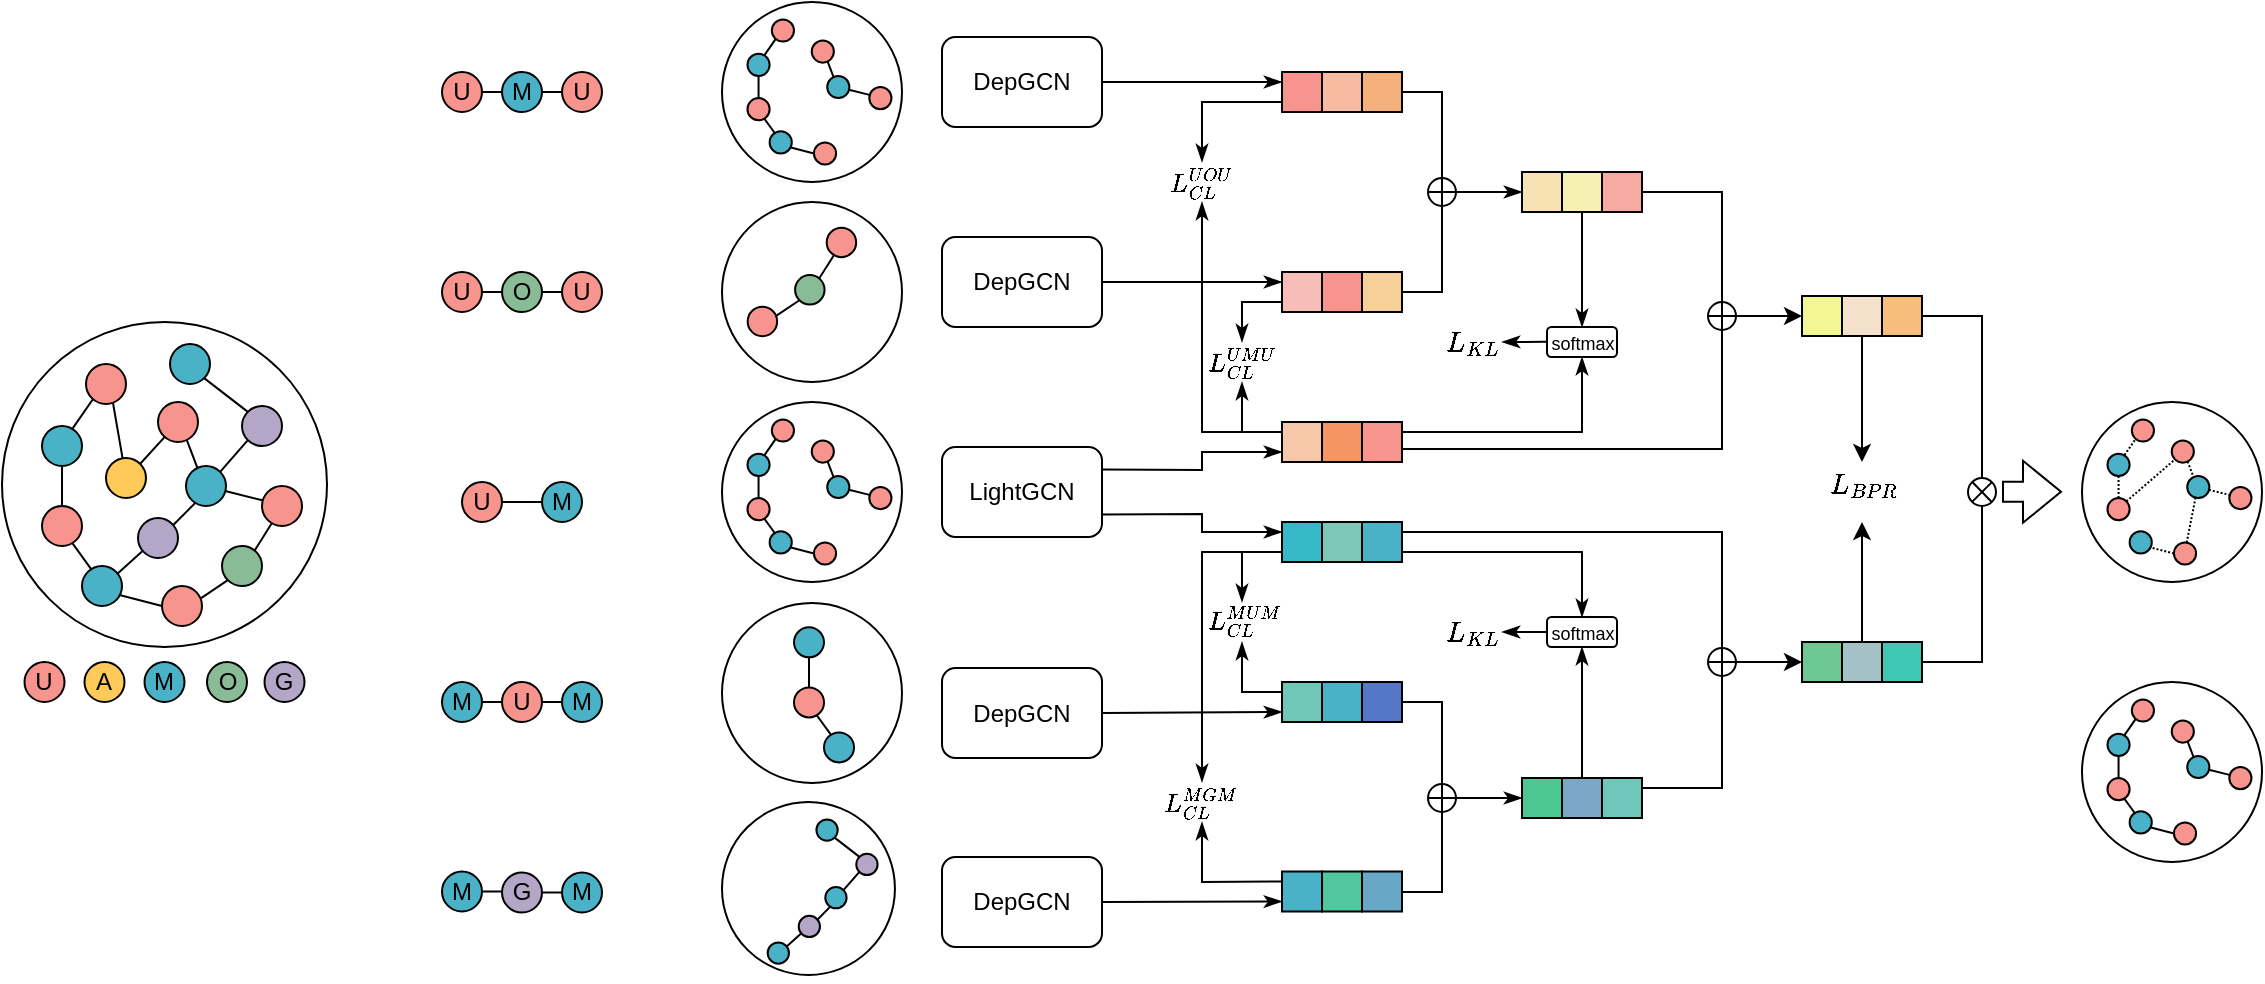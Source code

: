 <mxfile version="28.2.4">
  <diagram name="第 1 页" id="2LADlyf4JBiEzu5A49ws">
    <mxGraphModel dx="1233" dy="657" grid="1" gridSize="10" guides="1" tooltips="1" connect="1" arrows="1" fold="1" page="1" pageScale="1" pageWidth="827" pageHeight="1169" math="1" shadow="0">
      <root>
        <mxCell id="0" />
        <mxCell id="1" parent="0" />
        <mxCell id="oTkaDf1w-MXBJe8cyz97-39" value="$$L_{KL}$$" style="text;html=1;align=center;verticalAlign=middle;resizable=0;points=[];autosize=1;strokeColor=none;fillColor=none;" vertex="1" parent="1">
          <mxGeometry x="770" y="490" width="90" height="30" as="geometry" />
        </mxCell>
        <mxCell id="oTkaDf1w-MXBJe8cyz97-38" value="$$L_{KL}$$" style="text;html=1;align=center;verticalAlign=middle;resizable=0;points=[];autosize=1;strokeColor=none;fillColor=none;" vertex="1" parent="1">
          <mxGeometry x="770" y="345" width="90" height="30" as="geometry" />
        </mxCell>
        <mxCell id="k90ZCVePG-DNZq3dC6yU-25" value="" style="group" parent="1" vertex="1" connectable="0">
          <mxGeometry x="300" y="225" width="80" height="20" as="geometry" />
        </mxCell>
        <mxCell id="k90ZCVePG-DNZq3dC6yU-14" style="edgeStyle=orthogonalEdgeStyle;rounded=0;orthogonalLoop=1;jettySize=auto;html=1;exitX=1;exitY=0.5;exitDx=0;exitDy=0;entryX=0;entryY=0.5;entryDx=0;entryDy=0;endArrow=none;endFill=0;" parent="k90ZCVePG-DNZq3dC6yU-25" source="k90ZCVePG-DNZq3dC6yU-1" edge="1">
          <mxGeometry relative="1" as="geometry">
            <mxPoint x="30" y="10" as="targetPoint" />
          </mxGeometry>
        </mxCell>
        <mxCell id="k90ZCVePG-DNZq3dC6yU-1" value="U" style="ellipse;whiteSpace=wrap;html=1;aspect=fixed;fillColor=#F6948D;" parent="k90ZCVePG-DNZq3dC6yU-25" vertex="1">
          <mxGeometry width="20" height="20" as="geometry" />
        </mxCell>
        <mxCell id="k90ZCVePG-DNZq3dC6yU-15" style="edgeStyle=orthogonalEdgeStyle;rounded=0;orthogonalLoop=1;jettySize=auto;html=1;exitX=1;exitY=0.5;exitDx=0;exitDy=0;entryX=0;entryY=0.5;entryDx=0;entryDy=0;endArrow=none;endFill=0;" parent="k90ZCVePG-DNZq3dC6yU-25" target="k90ZCVePG-DNZq3dC6yU-3" edge="1">
          <mxGeometry relative="1" as="geometry">
            <mxPoint x="50" y="10" as="sourcePoint" />
          </mxGeometry>
        </mxCell>
        <mxCell id="k90ZCVePG-DNZq3dC6yU-3" value="U" style="ellipse;whiteSpace=wrap;html=1;aspect=fixed;fillColor=#F6948D;" parent="k90ZCVePG-DNZq3dC6yU-25" vertex="1">
          <mxGeometry x="60" width="20" height="20" as="geometry" />
        </mxCell>
        <mxCell id="k90ZCVePG-DNZq3dC6yU-74" value="M" style="ellipse;whiteSpace=wrap;html=1;aspect=fixed;fillColor=#49B2C7;" parent="k90ZCVePG-DNZq3dC6yU-25" vertex="1">
          <mxGeometry x="30" width="20" height="20" as="geometry" />
        </mxCell>
        <mxCell id="k90ZCVePG-DNZq3dC6yU-26" value="" style="group" parent="1" vertex="1" connectable="0">
          <mxGeometry x="300" y="325" width="80" height="20" as="geometry" />
        </mxCell>
        <mxCell id="k90ZCVePG-DNZq3dC6yU-4" value="U" style="ellipse;whiteSpace=wrap;html=1;aspect=fixed;fillColor=#F6948D;" parent="k90ZCVePG-DNZq3dC6yU-26" vertex="1">
          <mxGeometry width="20" height="20" as="geometry" />
        </mxCell>
        <mxCell id="k90ZCVePG-DNZq3dC6yU-6" value="U" style="ellipse;whiteSpace=wrap;html=1;aspect=fixed;fillColor=#F6948D;" parent="k90ZCVePG-DNZq3dC6yU-26" vertex="1">
          <mxGeometry x="60" width="20" height="20" as="geometry" />
        </mxCell>
        <mxCell id="k90ZCVePG-DNZq3dC6yU-17" style="edgeStyle=orthogonalEdgeStyle;rounded=0;orthogonalLoop=1;jettySize=auto;html=1;exitX=1;exitY=0.5;exitDx=0;exitDy=0;entryX=0;entryY=0.5;entryDx=0;entryDy=0;endArrow=none;endFill=0;" parent="k90ZCVePG-DNZq3dC6yU-26" source="k90ZCVePG-DNZq3dC6yU-7" target="k90ZCVePG-DNZq3dC6yU-6" edge="1">
          <mxGeometry relative="1" as="geometry" />
        </mxCell>
        <mxCell id="k90ZCVePG-DNZq3dC6yU-7" value="O" style="ellipse;whiteSpace=wrap;html=1;aspect=fixed;fillColor=#89BC96;" parent="k90ZCVePG-DNZq3dC6yU-26" vertex="1">
          <mxGeometry x="30" width="20" height="20" as="geometry" />
        </mxCell>
        <mxCell id="k90ZCVePG-DNZq3dC6yU-16" style="edgeStyle=orthogonalEdgeStyle;rounded=0;orthogonalLoop=1;jettySize=auto;html=1;exitX=1;exitY=0.5;exitDx=0;exitDy=0;entryX=0;entryY=0.5;entryDx=0;entryDy=0;endArrow=none;endFill=0;" parent="k90ZCVePG-DNZq3dC6yU-26" source="k90ZCVePG-DNZq3dC6yU-4" target="k90ZCVePG-DNZq3dC6yU-7" edge="1">
          <mxGeometry relative="1" as="geometry" />
        </mxCell>
        <mxCell id="k90ZCVePG-DNZq3dC6yU-27" value="" style="group" parent="1" vertex="1" connectable="0">
          <mxGeometry x="300" y="530" width="80" height="20" as="geometry" />
        </mxCell>
        <mxCell id="k90ZCVePG-DNZq3dC6yU-19" style="edgeStyle=orthogonalEdgeStyle;rounded=0;orthogonalLoop=1;jettySize=auto;html=1;exitX=1;exitY=0.5;exitDx=0;exitDy=0;entryX=0;entryY=0.5;entryDx=0;entryDy=0;endArrow=none;endFill=0;" parent="k90ZCVePG-DNZq3dC6yU-27" source="k90ZCVePG-DNZq3dC6yU-8" target="k90ZCVePG-DNZq3dC6yU-10" edge="1">
          <mxGeometry relative="1" as="geometry" />
        </mxCell>
        <mxCell id="k90ZCVePG-DNZq3dC6yU-8" value="U" style="ellipse;whiteSpace=wrap;html=1;aspect=fixed;fillColor=#F6948D;" parent="k90ZCVePG-DNZq3dC6yU-27" vertex="1">
          <mxGeometry x="30" width="20" height="20" as="geometry" />
        </mxCell>
        <mxCell id="k90ZCVePG-DNZq3dC6yU-18" style="edgeStyle=orthogonalEdgeStyle;rounded=0;orthogonalLoop=1;jettySize=auto;html=1;exitX=1;exitY=0.5;exitDx=0;exitDy=0;entryX=0;entryY=0.5;entryDx=0;entryDy=0;endArrow=none;endFill=0;" parent="k90ZCVePG-DNZq3dC6yU-27" source="k90ZCVePG-DNZq3dC6yU-9" target="k90ZCVePG-DNZq3dC6yU-8" edge="1">
          <mxGeometry relative="1" as="geometry" />
        </mxCell>
        <mxCell id="k90ZCVePG-DNZq3dC6yU-9" value="M" style="ellipse;whiteSpace=wrap;html=1;aspect=fixed;fillColor=#49B2C7;" parent="k90ZCVePG-DNZq3dC6yU-27" vertex="1">
          <mxGeometry width="20" height="20" as="geometry" />
        </mxCell>
        <mxCell id="k90ZCVePG-DNZq3dC6yU-10" value="M" style="ellipse;whiteSpace=wrap;html=1;aspect=fixed;fillColor=#49B2C7;" parent="k90ZCVePG-DNZq3dC6yU-27" vertex="1">
          <mxGeometry x="60" width="20" height="20" as="geometry" />
        </mxCell>
        <mxCell id="k90ZCVePG-DNZq3dC6yU-28" value="" style="group" parent="1" vertex="1" connectable="0">
          <mxGeometry x="300" y="624.75" width="80" height="20.5" as="geometry" />
        </mxCell>
        <mxCell id="k90ZCVePG-DNZq3dC6yU-21" style="edgeStyle=orthogonalEdgeStyle;rounded=0;orthogonalLoop=1;jettySize=auto;html=1;exitX=1;exitY=0.5;exitDx=0;exitDy=0;entryX=0;entryY=0.5;entryDx=0;entryDy=0;endArrow=none;endFill=0;" parent="k90ZCVePG-DNZq3dC6yU-28" source="Bl1R4P2W0IZf69fJZ_-c-33" target="k90ZCVePG-DNZq3dC6yU-12" edge="1">
          <mxGeometry relative="1" as="geometry" />
        </mxCell>
        <mxCell id="Bl1R4P2W0IZf69fJZ_-c-33" value="G" style="ellipse;whiteSpace=wrap;html=1;aspect=fixed;fillColor=#B3A6C6;" parent="k90ZCVePG-DNZq3dC6yU-28" vertex="1">
          <mxGeometry x="30" y="0.5" width="20" height="20" as="geometry" />
        </mxCell>
        <mxCell id="k90ZCVePG-DNZq3dC6yU-20" style="edgeStyle=orthogonalEdgeStyle;rounded=0;orthogonalLoop=1;jettySize=auto;html=1;exitX=1;exitY=0.5;exitDx=0;exitDy=0;entryX=0;entryY=0.5;entryDx=0;entryDy=0;endArrow=none;endFill=0;" parent="k90ZCVePG-DNZq3dC6yU-28" source="k90ZCVePG-DNZq3dC6yU-11" target="Bl1R4P2W0IZf69fJZ_-c-33" edge="1">
          <mxGeometry relative="1" as="geometry" />
        </mxCell>
        <mxCell id="k90ZCVePG-DNZq3dC6yU-11" value="M" style="ellipse;whiteSpace=wrap;html=1;aspect=fixed;fillColor=#49B2C7;" parent="k90ZCVePG-DNZq3dC6yU-28" vertex="1">
          <mxGeometry width="20" height="20" as="geometry" />
        </mxCell>
        <mxCell id="k90ZCVePG-DNZq3dC6yU-12" value="M" style="ellipse;whiteSpace=wrap;html=1;aspect=fixed;fillColor=#49B2C7;" parent="k90ZCVePG-DNZq3dC6yU-28" vertex="1">
          <mxGeometry x="60" y="0.5" width="20" height="20" as="geometry" />
        </mxCell>
        <mxCell id="k90ZCVePG-DNZq3dC6yU-47" value="" style="group" parent="1" vertex="1" connectable="0">
          <mxGeometry x="440" y="290" width="90" height="90" as="geometry" />
        </mxCell>
        <mxCell id="k90ZCVePG-DNZq3dC6yU-41" value="" style="ellipse;whiteSpace=wrap;html=1;aspect=fixed;" parent="k90ZCVePG-DNZq3dC6yU-47" vertex="1">
          <mxGeometry width="90" height="90" as="geometry" />
        </mxCell>
        <mxCell id="k90ZCVePG-DNZq3dC6yU-42" value="" style="ellipse;whiteSpace=wrap;html=1;aspect=fixed;fillColor=#F6948D;" parent="k90ZCVePG-DNZq3dC6yU-47" vertex="1">
          <mxGeometry x="12.841" y="52.354" width="14.732" height="14.732" as="geometry" />
        </mxCell>
        <mxCell id="k90ZCVePG-DNZq3dC6yU-43" value="" style="ellipse;whiteSpace=wrap;html=1;aspect=fixed;fillColor=#F6948D;" parent="k90ZCVePG-DNZq3dC6yU-47" vertex="1">
          <mxGeometry x="52.354" y="12.841" width="14.732" height="14.732" as="geometry" />
        </mxCell>
        <mxCell id="k90ZCVePG-DNZq3dC6yU-44" value="" style="ellipse;whiteSpace=wrap;html=1;aspect=fixed;fillColor=#89BC96;" parent="k90ZCVePG-DNZq3dC6yU-47" vertex="1">
          <mxGeometry x="36.549" y="36.549" width="14.732" height="14.732" as="geometry" />
        </mxCell>
        <mxCell id="k90ZCVePG-DNZq3dC6yU-45" value="" style="endArrow=none;html=1;rounded=0;entryX=0.978;entryY=0.304;entryDx=0;entryDy=0;exitX=0;exitY=1;exitDx=0;exitDy=0;entryPerimeter=0;" parent="k90ZCVePG-DNZq3dC6yU-47" source="k90ZCVePG-DNZq3dC6yU-44" target="k90ZCVePG-DNZq3dC6yU-42" edge="1">
          <mxGeometry width="50" height="50" relative="1" as="geometry">
            <mxPoint x="45.241" y="48.402" as="sourcePoint" />
            <mxPoint x="28.646" y="44.451" as="targetPoint" />
          </mxGeometry>
        </mxCell>
        <mxCell id="k90ZCVePG-DNZq3dC6yU-46" value="" style="endArrow=none;html=1;rounded=0;entryX=0.244;entryY=0.933;entryDx=0;entryDy=0;entryPerimeter=0;exitX=0.811;exitY=0.122;exitDx=0;exitDy=0;exitPerimeter=0;" parent="k90ZCVePG-DNZq3dC6yU-47" source="k90ZCVePG-DNZq3dC6yU-44" target="k90ZCVePG-DNZq3dC6yU-43" edge="1">
          <mxGeometry width="50" height="50" relative="1" as="geometry">
            <mxPoint x="53.144" y="56.305" as="sourcePoint" />
            <mxPoint x="36.549" y="52.354" as="targetPoint" />
          </mxGeometry>
        </mxCell>
        <mxCell id="k90ZCVePG-DNZq3dC6yU-72" value="" style="group" parent="1" vertex="1" connectable="0">
          <mxGeometry x="440" y="490.5" width="90" height="90" as="geometry" />
        </mxCell>
        <mxCell id="k90ZCVePG-DNZq3dC6yU-66" value="" style="ellipse;whiteSpace=wrap;html=1;aspect=fixed;" parent="k90ZCVePG-DNZq3dC6yU-72" vertex="1">
          <mxGeometry width="90" height="90" as="geometry" />
        </mxCell>
        <mxCell id="k90ZCVePG-DNZq3dC6yU-67" value="" style="ellipse;whiteSpace=wrap;html=1;aspect=fixed;fillColor=#49B2C7;" parent="k90ZCVePG-DNZq3dC6yU-72" vertex="1">
          <mxGeometry x="36" y="12.187" width="15.0" height="15.0" as="geometry" />
        </mxCell>
        <mxCell id="k90ZCVePG-DNZq3dC6yU-68" value="" style="ellipse;whiteSpace=wrap;html=1;aspect=fixed;fillColor=#49B2C7;" parent="k90ZCVePG-DNZq3dC6yU-72" vertex="1">
          <mxGeometry x="51.0" y="64.688" width="15.0" height="15.0" as="geometry" />
        </mxCell>
        <mxCell id="k90ZCVePG-DNZq3dC6yU-69" value="" style="ellipse;whiteSpace=wrap;html=1;aspect=fixed;fillColor=#F6948D;" parent="k90ZCVePG-DNZq3dC6yU-72" vertex="1">
          <mxGeometry x="36" y="42.188" width="15.0" height="15.0" as="geometry" />
        </mxCell>
        <mxCell id="k90ZCVePG-DNZq3dC6yU-70" value="" style="endArrow=none;html=1;rounded=0;entryX=0.5;entryY=1;entryDx=0;entryDy=0;exitX=0.5;exitY=0;exitDx=0;exitDy=0;" parent="k90ZCVePG-DNZq3dC6yU-72" source="k90ZCVePG-DNZq3dC6yU-69" target="k90ZCVePG-DNZq3dC6yU-67" edge="1">
          <mxGeometry width="50" height="50" relative="1" as="geometry">
            <mxPoint x="58.5" y="25.688" as="sourcePoint" />
            <mxPoint x="67.5" y="12.187" as="targetPoint" />
          </mxGeometry>
        </mxCell>
        <mxCell id="k90ZCVePG-DNZq3dC6yU-71" value="" style="endArrow=none;html=1;rounded=0;entryX=0.759;entryY=0.93;entryDx=0;entryDy=0;exitX=0.229;exitY=0.077;exitDx=0;exitDy=0;entryPerimeter=0;exitPerimeter=0;" parent="k90ZCVePG-DNZq3dC6yU-72" source="k90ZCVePG-DNZq3dC6yU-68" target="k90ZCVePG-DNZq3dC6yU-69" edge="1">
          <mxGeometry width="50" height="50" relative="1" as="geometry">
            <mxPoint x="58.5" y="64.688" as="sourcePoint" />
            <mxPoint x="58.5" y="49.688" as="targetPoint" />
          </mxGeometry>
        </mxCell>
        <mxCell id="k90ZCVePG-DNZq3dC6yU-76" value="" style="group" parent="1" vertex="1" connectable="0">
          <mxGeometry x="440" y="190" width="90" height="90" as="geometry" />
        </mxCell>
        <mxCell id="k90ZCVePG-DNZq3dC6yU-77" value="" style="ellipse;whiteSpace=wrap;html=1;aspect=fixed;movable=1;resizable=1;rotatable=1;deletable=1;editable=1;locked=0;connectable=1;" parent="k90ZCVePG-DNZq3dC6yU-76" vertex="1">
          <mxGeometry width="90" height="90" as="geometry" />
        </mxCell>
        <mxCell id="k90ZCVePG-DNZq3dC6yU-78" value="" style="ellipse;whiteSpace=wrap;html=1;aspect=fixed;fillColor=#49B2C7;" parent="k90ZCVePG-DNZq3dC6yU-76" vertex="1">
          <mxGeometry x="12.738" y="25.892" width="11.077" height="11.077" as="geometry" />
        </mxCell>
        <mxCell id="k90ZCVePG-DNZq3dC6yU-79" value="" style="ellipse;whiteSpace=wrap;html=1;aspect=fixed;fillColor=#F6948D;" parent="k90ZCVePG-DNZq3dC6yU-76" vertex="1">
          <mxGeometry x="24.923" y="8.723" width="11.077" height="11.077" as="geometry" />
        </mxCell>
        <mxCell id="k90ZCVePG-DNZq3dC6yU-80" value="" style="ellipse;whiteSpace=wrap;html=1;aspect=fixed;fillColor=#F6948D;" parent="k90ZCVePG-DNZq3dC6yU-76" vertex="1">
          <mxGeometry x="45.969" y="70.2" width="11.077" height="11.077" as="geometry" />
        </mxCell>
        <mxCell id="k90ZCVePG-DNZq3dC6yU-81" value="" style="ellipse;whiteSpace=wrap;html=1;aspect=fixed;fillColor=#F6948D;" parent="k90ZCVePG-DNZq3dC6yU-76" vertex="1">
          <mxGeometry x="73.662" y="42.508" width="11.077" height="11.077" as="geometry" />
        </mxCell>
        <mxCell id="k90ZCVePG-DNZq3dC6yU-82" value="" style="ellipse;whiteSpace=wrap;html=1;aspect=fixed;fillColor=#49B2C7;" parent="k90ZCVePG-DNZq3dC6yU-76" vertex="1">
          <mxGeometry x="23.815" y="64.662" width="11.077" height="11.077" as="geometry" />
        </mxCell>
        <mxCell id="k90ZCVePG-DNZq3dC6yU-83" value="" style="ellipse;whiteSpace=wrap;html=1;aspect=fixed;fillColor=#F6948D;" parent="k90ZCVePG-DNZq3dC6yU-76" vertex="1">
          <mxGeometry x="12.738" y="48.046" width="11.077" height="11.077" as="geometry" />
        </mxCell>
        <mxCell id="k90ZCVePG-DNZq3dC6yU-84" value="" style="ellipse;whiteSpace=wrap;html=1;aspect=fixed;fillColor=#F6948D;" parent="k90ZCVePG-DNZq3dC6yU-76" vertex="1">
          <mxGeometry x="44.862" y="19.246" width="11.077" height="11.077" as="geometry" />
        </mxCell>
        <mxCell id="k90ZCVePG-DNZq3dC6yU-85" value="" style="ellipse;whiteSpace=wrap;html=1;aspect=fixed;fillColor=#49B2C7;" parent="k90ZCVePG-DNZq3dC6yU-76" vertex="1">
          <mxGeometry x="52.615" y="36.969" width="11.077" height="11.077" as="geometry" />
        </mxCell>
        <mxCell id="k90ZCVePG-DNZq3dC6yU-86" value="" style="endArrow=none;html=1;rounded=0;entryX=0.282;entryY=0.04;entryDx=0;entryDy=0;exitX=0.719;exitY=0.949;exitDx=0;exitDy=0;exitPerimeter=0;entryPerimeter=0;" parent="k90ZCVePG-DNZq3dC6yU-76" source="k90ZCVePG-DNZq3dC6yU-84" target="k90ZCVePG-DNZq3dC6yU-85" edge="1">
          <mxGeometry width="50" height="50" relative="1" as="geometry">
            <mxPoint x="45.415" y="42.508" as="sourcePoint" />
            <mxPoint x="40.431" y="49.708" as="targetPoint" />
          </mxGeometry>
        </mxCell>
        <mxCell id="k90ZCVePG-DNZq3dC6yU-87" value="" style="endArrow=none;html=1;rounded=0;entryX=0.008;entryY=0.356;entryDx=0;entryDy=0;exitX=0.979;exitY=0.625;exitDx=0;exitDy=0;entryPerimeter=0;exitPerimeter=0;" parent="k90ZCVePG-DNZq3dC6yU-76" source="k90ZCVePG-DNZq3dC6yU-85" target="k90ZCVePG-DNZq3dC6yU-81" edge="1">
          <mxGeometry width="50" height="50" relative="1" as="geometry">
            <mxPoint x="68.123" y="36.969" as="sourcePoint" />
            <mxPoint x="79.2" y="36.969" as="targetPoint" />
          </mxGeometry>
        </mxCell>
        <mxCell id="k90ZCVePG-DNZq3dC6yU-88" value="" style="endArrow=none;html=1;rounded=0;entryX=0.176;entryY=0.876;entryDx=0;entryDy=0;exitX=0.767;exitY=0.058;exitDx=0;exitDy=0;exitPerimeter=0;entryPerimeter=0;" parent="k90ZCVePG-DNZq3dC6yU-76" source="k90ZCVePG-DNZq3dC6yU-78" target="k90ZCVePG-DNZq3dC6yU-79" edge="1">
          <mxGeometry width="50" height="50" relative="1" as="geometry">
            <mxPoint x="23.815" y="20.354" as="sourcePoint" />
            <mxPoint x="34.892" y="20.354" as="targetPoint" />
          </mxGeometry>
        </mxCell>
        <mxCell id="k90ZCVePG-DNZq3dC6yU-89" value="" style="endArrow=none;html=1;rounded=0;entryX=0.5;entryY=1;entryDx=0;entryDy=0;exitX=0.5;exitY=0;exitDx=0;exitDy=0;" parent="k90ZCVePG-DNZq3dC6yU-76" source="k90ZCVePG-DNZq3dC6yU-83" target="k90ZCVePG-DNZq3dC6yU-78" edge="1">
          <mxGeometry width="50" height="50" relative="1" as="geometry">
            <mxPoint x="29.354" y="35.862" as="sourcePoint" />
            <mxPoint x="36" y="25.892" as="targetPoint" />
          </mxGeometry>
        </mxCell>
        <mxCell id="k90ZCVePG-DNZq3dC6yU-90" value="" style="endArrow=none;html=1;rounded=0;entryX=0.759;entryY=0.93;entryDx=0;entryDy=0;exitX=0.229;exitY=0.077;exitDx=0;exitDy=0;entryPerimeter=0;exitPerimeter=0;" parent="k90ZCVePG-DNZq3dC6yU-76" source="k90ZCVePG-DNZq3dC6yU-82" target="k90ZCVePG-DNZq3dC6yU-83" edge="1">
          <mxGeometry width="50" height="50" relative="1" as="geometry">
            <mxPoint x="29.354" y="64.662" as="sourcePoint" />
            <mxPoint x="29.354" y="53.585" as="targetPoint" />
          </mxGeometry>
        </mxCell>
        <mxCell id="k90ZCVePG-DNZq3dC6yU-91" value="" style="endArrow=none;html=1;rounded=0;entryX=0.96;entryY=0.731;entryDx=0;entryDy=0;exitX=0;exitY=0.5;exitDx=0;exitDy=0;entryPerimeter=0;" parent="k90ZCVePG-DNZq3dC6yU-76" source="k90ZCVePG-DNZq3dC6yU-80" target="k90ZCVePG-DNZq3dC6yU-82" edge="1">
          <mxGeometry width="50" height="50" relative="1" as="geometry">
            <mxPoint x="40.985" y="77.4" as="sourcePoint" />
            <mxPoint x="34.892" y="70.2" as="targetPoint" />
          </mxGeometry>
        </mxCell>
        <mxCell id="k90ZCVePG-DNZq3dC6yU-93" value="" style="group" parent="1" vertex="1" connectable="0">
          <mxGeometry x="440" y="390" width="90" height="90" as="geometry" />
        </mxCell>
        <mxCell id="k90ZCVePG-DNZq3dC6yU-94" value="" style="ellipse;whiteSpace=wrap;html=1;aspect=fixed;movable=1;resizable=1;rotatable=1;deletable=1;editable=1;locked=0;connectable=1;" parent="k90ZCVePG-DNZq3dC6yU-93" vertex="1">
          <mxGeometry width="90" height="90" as="geometry" />
        </mxCell>
        <mxCell id="k90ZCVePG-DNZq3dC6yU-95" value="" style="ellipse;whiteSpace=wrap;html=1;aspect=fixed;fillColor=#49B2C7;" parent="k90ZCVePG-DNZq3dC6yU-93" vertex="1">
          <mxGeometry x="12.738" y="25.892" width="11.077" height="11.077" as="geometry" />
        </mxCell>
        <mxCell id="k90ZCVePG-DNZq3dC6yU-96" value="" style="ellipse;whiteSpace=wrap;html=1;aspect=fixed;fillColor=#F6948D;" parent="k90ZCVePG-DNZq3dC6yU-93" vertex="1">
          <mxGeometry x="24.923" y="8.723" width="11.077" height="11.077" as="geometry" />
        </mxCell>
        <mxCell id="k90ZCVePG-DNZq3dC6yU-97" value="" style="ellipse;whiteSpace=wrap;html=1;aspect=fixed;fillColor=#F6948D;" parent="k90ZCVePG-DNZq3dC6yU-93" vertex="1">
          <mxGeometry x="45.969" y="70.2" width="11.077" height="11.077" as="geometry" />
        </mxCell>
        <mxCell id="k90ZCVePG-DNZq3dC6yU-98" value="" style="ellipse;whiteSpace=wrap;html=1;aspect=fixed;fillColor=#F6948D;" parent="k90ZCVePG-DNZq3dC6yU-93" vertex="1">
          <mxGeometry x="73.662" y="42.508" width="11.077" height="11.077" as="geometry" />
        </mxCell>
        <mxCell id="k90ZCVePG-DNZq3dC6yU-99" value="" style="ellipse;whiteSpace=wrap;html=1;aspect=fixed;fillColor=#49B2C7;" parent="k90ZCVePG-DNZq3dC6yU-93" vertex="1">
          <mxGeometry x="23.815" y="64.662" width="11.077" height="11.077" as="geometry" />
        </mxCell>
        <mxCell id="k90ZCVePG-DNZq3dC6yU-100" value="" style="ellipse;whiteSpace=wrap;html=1;aspect=fixed;fillColor=#F6948D;" parent="k90ZCVePG-DNZq3dC6yU-93" vertex="1">
          <mxGeometry x="12.738" y="48.046" width="11.077" height="11.077" as="geometry" />
        </mxCell>
        <mxCell id="k90ZCVePG-DNZq3dC6yU-101" value="" style="ellipse;whiteSpace=wrap;html=1;aspect=fixed;fillColor=#F6948D;" parent="k90ZCVePG-DNZq3dC6yU-93" vertex="1">
          <mxGeometry x="44.862" y="19.246" width="11.077" height="11.077" as="geometry" />
        </mxCell>
        <mxCell id="k90ZCVePG-DNZq3dC6yU-102" value="" style="ellipse;whiteSpace=wrap;html=1;aspect=fixed;fillColor=#49B2C7;" parent="k90ZCVePG-DNZq3dC6yU-93" vertex="1">
          <mxGeometry x="52.615" y="36.969" width="11.077" height="11.077" as="geometry" />
        </mxCell>
        <mxCell id="k90ZCVePG-DNZq3dC6yU-103" value="" style="endArrow=none;html=1;rounded=0;entryX=0.282;entryY=0.04;entryDx=0;entryDy=0;exitX=0.719;exitY=0.949;exitDx=0;exitDy=0;exitPerimeter=0;entryPerimeter=0;" parent="k90ZCVePG-DNZq3dC6yU-93" source="k90ZCVePG-DNZq3dC6yU-101" target="k90ZCVePG-DNZq3dC6yU-102" edge="1">
          <mxGeometry width="50" height="50" relative="1" as="geometry">
            <mxPoint x="45.415" y="42.508" as="sourcePoint" />
            <mxPoint x="40.431" y="49.708" as="targetPoint" />
          </mxGeometry>
        </mxCell>
        <mxCell id="k90ZCVePG-DNZq3dC6yU-104" value="" style="endArrow=none;html=1;rounded=0;entryX=0.008;entryY=0.356;entryDx=0;entryDy=0;exitX=0.979;exitY=0.625;exitDx=0;exitDy=0;entryPerimeter=0;exitPerimeter=0;" parent="k90ZCVePG-DNZq3dC6yU-93" source="k90ZCVePG-DNZq3dC6yU-102" target="k90ZCVePG-DNZq3dC6yU-98" edge="1">
          <mxGeometry width="50" height="50" relative="1" as="geometry">
            <mxPoint x="68.123" y="36.969" as="sourcePoint" />
            <mxPoint x="79.2" y="36.969" as="targetPoint" />
          </mxGeometry>
        </mxCell>
        <mxCell id="k90ZCVePG-DNZq3dC6yU-105" value="" style="endArrow=none;html=1;rounded=0;entryX=0.176;entryY=0.876;entryDx=0;entryDy=0;exitX=0.767;exitY=0.058;exitDx=0;exitDy=0;exitPerimeter=0;entryPerimeter=0;" parent="k90ZCVePG-DNZq3dC6yU-93" source="k90ZCVePG-DNZq3dC6yU-95" target="k90ZCVePG-DNZq3dC6yU-96" edge="1">
          <mxGeometry width="50" height="50" relative="1" as="geometry">
            <mxPoint x="23.815" y="20.354" as="sourcePoint" />
            <mxPoint x="34.892" y="20.354" as="targetPoint" />
          </mxGeometry>
        </mxCell>
        <mxCell id="k90ZCVePG-DNZq3dC6yU-106" value="" style="endArrow=none;html=1;rounded=0;entryX=0.5;entryY=1;entryDx=0;entryDy=0;exitX=0.5;exitY=0;exitDx=0;exitDy=0;" parent="k90ZCVePG-DNZq3dC6yU-93" source="k90ZCVePG-DNZq3dC6yU-100" target="k90ZCVePG-DNZq3dC6yU-95" edge="1">
          <mxGeometry width="50" height="50" relative="1" as="geometry">
            <mxPoint x="29.354" y="35.862" as="sourcePoint" />
            <mxPoint x="36" y="25.892" as="targetPoint" />
          </mxGeometry>
        </mxCell>
        <mxCell id="k90ZCVePG-DNZq3dC6yU-107" value="" style="endArrow=none;html=1;rounded=0;entryX=0.759;entryY=0.93;entryDx=0;entryDy=0;exitX=0.229;exitY=0.077;exitDx=0;exitDy=0;entryPerimeter=0;exitPerimeter=0;" parent="k90ZCVePG-DNZq3dC6yU-93" source="k90ZCVePG-DNZq3dC6yU-99" target="k90ZCVePG-DNZq3dC6yU-100" edge="1">
          <mxGeometry width="50" height="50" relative="1" as="geometry">
            <mxPoint x="29.354" y="64.662" as="sourcePoint" />
            <mxPoint x="29.354" y="53.585" as="targetPoint" />
          </mxGeometry>
        </mxCell>
        <mxCell id="k90ZCVePG-DNZq3dC6yU-108" value="" style="endArrow=none;html=1;rounded=0;entryX=0.96;entryY=0.731;entryDx=0;entryDy=0;exitX=0;exitY=0.5;exitDx=0;exitDy=0;entryPerimeter=0;" parent="k90ZCVePG-DNZq3dC6yU-93" source="k90ZCVePG-DNZq3dC6yU-97" target="k90ZCVePG-DNZq3dC6yU-99" edge="1">
          <mxGeometry width="50" height="50" relative="1" as="geometry">
            <mxPoint x="40.985" y="77.4" as="sourcePoint" />
            <mxPoint x="34.892" y="70.2" as="targetPoint" />
          </mxGeometry>
        </mxCell>
        <mxCell id="k90ZCVePG-DNZq3dC6yU-119" value="" style="group" parent="1" vertex="1" connectable="0">
          <mxGeometry x="440" y="590" width="90" height="90" as="geometry" />
        </mxCell>
        <mxCell id="k90ZCVePG-DNZq3dC6yU-75" value="" style="ellipse;whiteSpace=wrap;html=1;aspect=fixed;" parent="k90ZCVePG-DNZq3dC6yU-119" vertex="1">
          <mxGeometry width="86.472" height="86.472" as="geometry" />
        </mxCell>
        <mxCell id="k90ZCVePG-DNZq3dC6yU-110" value="" style="ellipse;whiteSpace=wrap;html=1;aspect=fixed;fillColor=#B3A6C6;" parent="k90ZCVePG-DNZq3dC6yU-119" vertex="1">
          <mxGeometry x="67.154" y="25.892" width="10.643" height="10.643" as="geometry" />
        </mxCell>
        <mxCell id="k90ZCVePG-DNZq3dC6yU-111" value="" style="ellipse;whiteSpace=wrap;html=1;aspect=fixed;fillColor=#49B2C7;" parent="k90ZCVePG-DNZq3dC6yU-119" vertex="1">
          <mxGeometry x="47.215" y="8.723" width="10.643" height="10.643" as="geometry" />
        </mxCell>
        <mxCell id="k90ZCVePG-DNZq3dC6yU-112" value="" style="ellipse;whiteSpace=wrap;html=1;aspect=fixed;fillColor=#B3A6C6;" parent="k90ZCVePG-DNZq3dC6yU-119" vertex="1">
          <mxGeometry x="38.354" y="56.908" width="10.643" height="10.643" as="geometry" />
        </mxCell>
        <mxCell id="k90ZCVePG-DNZq3dC6yU-113" value="" style="ellipse;whiteSpace=wrap;html=1;aspect=fixed;fillColor=#49B2C7;" parent="k90ZCVePG-DNZq3dC6yU-119" vertex="1">
          <mxGeometry x="22.846" y="70.2" width="10.643" height="10.643" as="geometry" />
        </mxCell>
        <mxCell id="k90ZCVePG-DNZq3dC6yU-114" value="" style="ellipse;whiteSpace=wrap;html=1;aspect=fixed;fillColor=#49B2C7;" parent="k90ZCVePG-DNZq3dC6yU-119" vertex="1">
          <mxGeometry x="51.646" y="42.508" width="10.643" height="10.643" as="geometry" />
        </mxCell>
        <mxCell id="k90ZCVePG-DNZq3dC6yU-115" value="" style="endArrow=none;html=1;rounded=0;entryX=0;entryY=0;entryDx=0;entryDy=0;exitX=1;exitY=1;exitDx=0;exitDy=0;" parent="k90ZCVePG-DNZq3dC6yU-119" source="k90ZCVePG-DNZq3dC6yU-111" target="k90ZCVePG-DNZq3dC6yU-110" edge="1">
          <mxGeometry width="50" height="50" relative="1" as="geometry">
            <mxPoint x="61.062" y="25.892" as="sourcePoint" />
            <mxPoint x="56.077" y="33.092" as="targetPoint" />
          </mxGeometry>
        </mxCell>
        <mxCell id="k90ZCVePG-DNZq3dC6yU-116" value="" style="endArrow=none;html=1;rounded=0;entryX=1;entryY=0;entryDx=0;entryDy=0;exitX=0;exitY=1;exitDx=0;exitDy=0;" parent="k90ZCVePG-DNZq3dC6yU-119" source="k90ZCVePG-DNZq3dC6yU-110" target="k90ZCVePG-DNZq3dC6yU-114" edge="1">
          <mxGeometry width="50" height="50" relative="1" as="geometry">
            <mxPoint x="61.062" y="36.969" as="sourcePoint" />
            <mxPoint x="56.077" y="44.169" as="targetPoint" />
          </mxGeometry>
        </mxCell>
        <mxCell id="k90ZCVePG-DNZq3dC6yU-117" value="" style="endArrow=none;html=1;rounded=0;entryX=0.875;entryY=0.183;entryDx=0;entryDy=0;exitX=0.235;exitY=0.92;exitDx=0;exitDy=0;exitPerimeter=0;entryPerimeter=0;" parent="k90ZCVePG-DNZq3dC6yU-119" source="k90ZCVePG-DNZq3dC6yU-114" target="k90ZCVePG-DNZq3dC6yU-112" edge="1">
          <mxGeometry width="50" height="50" relative="1" as="geometry">
            <mxPoint x="59.4" y="53.585" as="sourcePoint" />
            <mxPoint x="50.538" y="62.446" as="targetPoint" />
          </mxGeometry>
        </mxCell>
        <mxCell id="k90ZCVePG-DNZq3dC6yU-118" value="" style="endArrow=none;html=1;rounded=0;entryX=0.878;entryY=0.2;entryDx=0;entryDy=0;exitX=0.1;exitY=0.838;exitDx=0;exitDy=0;exitPerimeter=0;entryPerimeter=0;" parent="k90ZCVePG-DNZq3dC6yU-119" source="k90ZCVePG-DNZq3dC6yU-112" target="k90ZCVePG-DNZq3dC6yU-113" edge="1">
          <mxGeometry width="50" height="50" relative="1" as="geometry">
            <mxPoint x="40.015" y="64.662" as="sourcePoint" />
            <mxPoint x="33.923" y="72.415" as="targetPoint" />
          </mxGeometry>
        </mxCell>
        <mxCell id="k90ZCVePG-DNZq3dC6yU-120" value="" style="group" parent="1" vertex="1" connectable="0">
          <mxGeometry x="310" y="430" width="60" height="20" as="geometry" />
        </mxCell>
        <mxCell id="k90ZCVePG-DNZq3dC6yU-31" style="edgeStyle=orthogonalEdgeStyle;rounded=0;orthogonalLoop=1;jettySize=auto;html=1;exitX=1;exitY=0.5;exitDx=0;exitDy=0;entryX=0;entryY=0.5;entryDx=0;entryDy=0;endArrow=none;endFill=0;" parent="k90ZCVePG-DNZq3dC6yU-120" source="k90ZCVePG-DNZq3dC6yU-29" target="k90ZCVePG-DNZq3dC6yU-30" edge="1">
          <mxGeometry relative="1" as="geometry" />
        </mxCell>
        <mxCell id="k90ZCVePG-DNZq3dC6yU-29" value="U" style="ellipse;whiteSpace=wrap;html=1;aspect=fixed;fillColor=#F6948D;" parent="k90ZCVePG-DNZq3dC6yU-120" vertex="1">
          <mxGeometry width="20" height="20" as="geometry" />
        </mxCell>
        <mxCell id="k90ZCVePG-DNZq3dC6yU-30" value="M" style="ellipse;whiteSpace=wrap;html=1;aspect=fixed;fillColor=#49B2C7;" parent="k90ZCVePG-DNZq3dC6yU-120" vertex="1">
          <mxGeometry x="40" width="20" height="20" as="geometry" />
        </mxCell>
        <mxCell id="k90ZCVePG-DNZq3dC6yU-121" value="" style="group" parent="1" vertex="1" connectable="0">
          <mxGeometry x="80" y="350" width="162.5" height="162.5" as="geometry" />
        </mxCell>
        <mxCell id="Bl1R4P2W0IZf69fJZ_-c-17" value="" style="ellipse;whiteSpace=wrap;html=1;aspect=fixed;" parent="k90ZCVePG-DNZq3dC6yU-121" vertex="1">
          <mxGeometry width="162.5" height="162.5" as="geometry" />
        </mxCell>
        <mxCell id="Bl1R4P2W0IZf69fJZ_-c-1" value="" style="ellipse;whiteSpace=wrap;html=1;aspect=fixed;fillColor=#49B2C7;" parent="k90ZCVePG-DNZq3dC6yU-121" vertex="1">
          <mxGeometry x="20" y="52" width="20" height="20" as="geometry" />
        </mxCell>
        <mxCell id="Bl1R4P2W0IZf69fJZ_-c-2" value="" style="ellipse;whiteSpace=wrap;html=1;aspect=fixed;fillColor=#F6948D;" parent="k90ZCVePG-DNZq3dC6yU-121" vertex="1">
          <mxGeometry x="42" y="21" width="20" height="20" as="geometry" />
        </mxCell>
        <mxCell id="Bl1R4P2W0IZf69fJZ_-c-3" value="" style="ellipse;whiteSpace=wrap;html=1;aspect=fixed;fillColor=#F6948D;" parent="k90ZCVePG-DNZq3dC6yU-121" vertex="1">
          <mxGeometry x="80" y="132" width="20" height="20" as="geometry" />
        </mxCell>
        <mxCell id="Bl1R4P2W0IZf69fJZ_-c-5" value="" style="ellipse;whiteSpace=wrap;html=1;aspect=fixed;fillColor=#F6948D;" parent="k90ZCVePG-DNZq3dC6yU-121" vertex="1">
          <mxGeometry x="130" y="82" width="20" height="20" as="geometry" />
        </mxCell>
        <mxCell id="Bl1R4P2W0IZf69fJZ_-c-6" value="" style="ellipse;whiteSpace=wrap;html=1;aspect=fixed;fillColor=#B3A6C6;" parent="k90ZCVePG-DNZq3dC6yU-121" vertex="1">
          <mxGeometry x="120" y="42" width="20" height="20" as="geometry" />
        </mxCell>
        <mxCell id="Bl1R4P2W0IZf69fJZ_-c-7" value="" style="ellipse;whiteSpace=wrap;html=1;aspect=fixed;fillColor=#89BC96;" parent="k90ZCVePG-DNZq3dC6yU-121" vertex="1">
          <mxGeometry x="110" y="112" width="20" height="20" as="geometry" />
        </mxCell>
        <mxCell id="Bl1R4P2W0IZf69fJZ_-c-8" value="" style="ellipse;whiteSpace=wrap;html=1;aspect=fixed;fillColor=#49B2C7;" parent="k90ZCVePG-DNZq3dC6yU-121" vertex="1">
          <mxGeometry x="84" y="11" width="20" height="20" as="geometry" />
        </mxCell>
        <mxCell id="Bl1R4P2W0IZf69fJZ_-c-9" value="" style="ellipse;whiteSpace=wrap;html=1;aspect=fixed;fillColor=#B3A6C6;" parent="k90ZCVePG-DNZq3dC6yU-121" vertex="1">
          <mxGeometry x="68" y="98" width="20" height="20" as="geometry" />
        </mxCell>
        <mxCell id="Bl1R4P2W0IZf69fJZ_-c-10" value="" style="ellipse;whiteSpace=wrap;html=1;aspect=fixed;fillColor=#49B2C7;" parent="k90ZCVePG-DNZq3dC6yU-121" vertex="1">
          <mxGeometry x="40" y="122" width="20" height="20" as="geometry" />
        </mxCell>
        <mxCell id="Bl1R4P2W0IZf69fJZ_-c-11" value="" style="ellipse;whiteSpace=wrap;html=1;aspect=fixed;fillColor=#F6948D;" parent="k90ZCVePG-DNZq3dC6yU-121" vertex="1">
          <mxGeometry x="20" y="92" width="20" height="20" as="geometry" />
        </mxCell>
        <mxCell id="Bl1R4P2W0IZf69fJZ_-c-12" value="" style="ellipse;whiteSpace=wrap;html=1;aspect=fixed;fillColor=#F6948D;" parent="k90ZCVePG-DNZq3dC6yU-121" vertex="1">
          <mxGeometry x="78" y="40" width="20" height="20" as="geometry" />
        </mxCell>
        <mxCell id="Bl1R4P2W0IZf69fJZ_-c-13" value="" style="ellipse;whiteSpace=wrap;html=1;aspect=fixed;fillColor=#FFCA5A;" parent="k90ZCVePG-DNZq3dC6yU-121" vertex="1">
          <mxGeometry x="52" y="68" width="20" height="20" as="geometry" />
        </mxCell>
        <mxCell id="Bl1R4P2W0IZf69fJZ_-c-14" value="" style="ellipse;whiteSpace=wrap;html=1;aspect=fixed;fillColor=#49B2C7;" parent="k90ZCVePG-DNZq3dC6yU-121" vertex="1">
          <mxGeometry x="92" y="72" width="20" height="20" as="geometry" />
        </mxCell>
        <mxCell id="Bl1R4P2W0IZf69fJZ_-c-34" value="" style="endArrow=none;html=1;rounded=0;exitX=0.415;exitY=0.01;exitDx=0;exitDy=0;exitPerimeter=0;entryX=0.674;entryY=0.969;entryDx=0;entryDy=0;entryPerimeter=0;" parent="k90ZCVePG-DNZq3dC6yU-121" source="Bl1R4P2W0IZf69fJZ_-c-13" target="Bl1R4P2W0IZf69fJZ_-c-2" edge="1">
          <mxGeometry width="50" height="50" relative="1" as="geometry">
            <mxPoint x="170" y="42" as="sourcePoint" />
            <mxPoint x="220" y="-8" as="targetPoint" />
          </mxGeometry>
        </mxCell>
        <mxCell id="Bl1R4P2W0IZf69fJZ_-c-35" value="" style="endArrow=none;html=1;rounded=0;entryX=0.163;entryY=0.877;entryDx=0;entryDy=0;entryPerimeter=0;" parent="k90ZCVePG-DNZq3dC6yU-121" target="Bl1R4P2W0IZf69fJZ_-c-12" edge="1">
          <mxGeometry width="50" height="50" relative="1" as="geometry">
            <mxPoint x="69" y="71" as="sourcePoint" />
            <mxPoint x="60" y="52" as="targetPoint" />
          </mxGeometry>
        </mxCell>
        <mxCell id="Bl1R4P2W0IZf69fJZ_-c-36" value="" style="endArrow=none;html=1;rounded=0;entryX=0;entryY=0;entryDx=0;entryDy=0;exitX=1;exitY=1;exitDx=0;exitDy=0;" parent="k90ZCVePG-DNZq3dC6yU-121" source="Bl1R4P2W0IZf69fJZ_-c-8" target="Bl1R4P2W0IZf69fJZ_-c-6" edge="1">
          <mxGeometry width="50" height="50" relative="1" as="geometry">
            <mxPoint x="109" y="42" as="sourcePoint" />
            <mxPoint x="100" y="55" as="targetPoint" />
          </mxGeometry>
        </mxCell>
        <mxCell id="Bl1R4P2W0IZf69fJZ_-c-37" value="" style="endArrow=none;html=1;rounded=0;entryX=1;entryY=0;entryDx=0;entryDy=0;exitX=0;exitY=1;exitDx=0;exitDy=0;" parent="k90ZCVePG-DNZq3dC6yU-121" source="Bl1R4P2W0IZf69fJZ_-c-6" target="Bl1R4P2W0IZf69fJZ_-c-14" edge="1">
          <mxGeometry width="50" height="50" relative="1" as="geometry">
            <mxPoint x="109" y="62" as="sourcePoint" />
            <mxPoint x="100" y="75" as="targetPoint" />
          </mxGeometry>
        </mxCell>
        <mxCell id="Bl1R4P2W0IZf69fJZ_-c-38" value="" style="endArrow=none;html=1;rounded=0;entryX=0.282;entryY=0.04;entryDx=0;entryDy=0;exitX=0.719;exitY=0.949;exitDx=0;exitDy=0;exitPerimeter=0;entryPerimeter=0;" parent="k90ZCVePG-DNZq3dC6yU-121" source="Bl1R4P2W0IZf69fJZ_-c-12" target="Bl1R4P2W0IZf69fJZ_-c-14" edge="1">
          <mxGeometry width="50" height="50" relative="1" as="geometry">
            <mxPoint x="79" y="82" as="sourcePoint" />
            <mxPoint x="70" y="95" as="targetPoint" />
          </mxGeometry>
        </mxCell>
        <mxCell id="Bl1R4P2W0IZf69fJZ_-c-39" value="" style="endArrow=none;html=1;rounded=0;entryX=0.008;entryY=0.356;entryDx=0;entryDy=0;exitX=0.979;exitY=0.625;exitDx=0;exitDy=0;entryPerimeter=0;exitPerimeter=0;" parent="k90ZCVePG-DNZq3dC6yU-121" source="Bl1R4P2W0IZf69fJZ_-c-14" target="Bl1R4P2W0IZf69fJZ_-c-5" edge="1">
          <mxGeometry width="50" height="50" relative="1" as="geometry">
            <mxPoint x="120" y="72" as="sourcePoint" />
            <mxPoint x="140" y="72" as="targetPoint" />
          </mxGeometry>
        </mxCell>
        <mxCell id="Bl1R4P2W0IZf69fJZ_-c-40" value="" style="endArrow=none;html=1;rounded=0;entryX=0.176;entryY=0.876;entryDx=0;entryDy=0;exitX=0.767;exitY=0.058;exitDx=0;exitDy=0;exitPerimeter=0;entryPerimeter=0;" parent="k90ZCVePG-DNZq3dC6yU-121" source="Bl1R4P2W0IZf69fJZ_-c-1" target="Bl1R4P2W0IZf69fJZ_-c-2" edge="1">
          <mxGeometry width="50" height="50" relative="1" as="geometry">
            <mxPoint x="40" y="42" as="sourcePoint" />
            <mxPoint x="60" y="42" as="targetPoint" />
          </mxGeometry>
        </mxCell>
        <mxCell id="Bl1R4P2W0IZf69fJZ_-c-41" value="" style="endArrow=none;html=1;rounded=0;entryX=0.5;entryY=1;entryDx=0;entryDy=0;exitX=0.5;exitY=0;exitDx=0;exitDy=0;" parent="k90ZCVePG-DNZq3dC6yU-121" source="Bl1R4P2W0IZf69fJZ_-c-11" target="Bl1R4P2W0IZf69fJZ_-c-1" edge="1">
          <mxGeometry width="50" height="50" relative="1" as="geometry">
            <mxPoint x="50" y="70" as="sourcePoint" />
            <mxPoint x="62" y="52" as="targetPoint" />
          </mxGeometry>
        </mxCell>
        <mxCell id="Bl1R4P2W0IZf69fJZ_-c-42" value="" style="endArrow=none;html=1;rounded=0;entryX=0.759;entryY=0.93;entryDx=0;entryDy=0;exitX=0.229;exitY=0.077;exitDx=0;exitDy=0;entryPerimeter=0;exitPerimeter=0;" parent="k90ZCVePG-DNZq3dC6yU-121" source="Bl1R4P2W0IZf69fJZ_-c-10" target="Bl1R4P2W0IZf69fJZ_-c-11" edge="1">
          <mxGeometry width="50" height="50" relative="1" as="geometry">
            <mxPoint x="50" y="122" as="sourcePoint" />
            <mxPoint x="50" y="102" as="targetPoint" />
          </mxGeometry>
        </mxCell>
        <mxCell id="Bl1R4P2W0IZf69fJZ_-c-43" value="" style="endArrow=none;html=1;rounded=0;entryX=0.96;entryY=0.731;entryDx=0;entryDy=0;exitX=0;exitY=0.5;exitDx=0;exitDy=0;entryPerimeter=0;" parent="k90ZCVePG-DNZq3dC6yU-121" source="Bl1R4P2W0IZf69fJZ_-c-3" target="Bl1R4P2W0IZf69fJZ_-c-10" edge="1">
          <mxGeometry width="50" height="50" relative="1" as="geometry">
            <mxPoint x="71" y="145" as="sourcePoint" />
            <mxPoint x="60" y="132" as="targetPoint" />
          </mxGeometry>
        </mxCell>
        <mxCell id="Bl1R4P2W0IZf69fJZ_-c-44" value="" style="endArrow=none;html=1;rounded=0;entryX=0.978;entryY=0.304;entryDx=0;entryDy=0;exitX=0;exitY=1;exitDx=0;exitDy=0;entryPerimeter=0;" parent="k90ZCVePG-DNZq3dC6yU-121" source="Bl1R4P2W0IZf69fJZ_-c-7" target="Bl1R4P2W0IZf69fJZ_-c-3" edge="1">
          <mxGeometry width="50" height="50" relative="1" as="geometry">
            <mxPoint x="121" y="127" as="sourcePoint" />
            <mxPoint x="100" y="122" as="targetPoint" />
          </mxGeometry>
        </mxCell>
        <mxCell id="Bl1R4P2W0IZf69fJZ_-c-45" value="" style="endArrow=none;html=1;rounded=0;entryX=0.244;entryY=0.933;entryDx=0;entryDy=0;entryPerimeter=0;exitX=0.811;exitY=0.122;exitDx=0;exitDy=0;exitPerimeter=0;" parent="k90ZCVePG-DNZq3dC6yU-121" source="Bl1R4P2W0IZf69fJZ_-c-7" target="Bl1R4P2W0IZf69fJZ_-c-5" edge="1">
          <mxGeometry width="50" height="50" relative="1" as="geometry">
            <mxPoint x="131" y="137" as="sourcePoint" />
            <mxPoint x="110" y="132" as="targetPoint" />
          </mxGeometry>
        </mxCell>
        <mxCell id="Bl1R4P2W0IZf69fJZ_-c-46" value="" style="endArrow=none;html=1;rounded=0;entryX=0.875;entryY=0.183;entryDx=0;entryDy=0;exitX=0.235;exitY=0.92;exitDx=0;exitDy=0;exitPerimeter=0;entryPerimeter=0;" parent="k90ZCVePG-DNZq3dC6yU-121" source="Bl1R4P2W0IZf69fJZ_-c-14" target="Bl1R4P2W0IZf69fJZ_-c-9" edge="1">
          <mxGeometry width="50" height="50" relative="1" as="geometry">
            <mxPoint x="106" y="92" as="sourcePoint" />
            <mxPoint x="90" y="108" as="targetPoint" />
          </mxGeometry>
        </mxCell>
        <mxCell id="Bl1R4P2W0IZf69fJZ_-c-47" value="" style="endArrow=none;html=1;rounded=0;entryX=0.878;entryY=0.2;entryDx=0;entryDy=0;exitX=0.1;exitY=0.838;exitDx=0;exitDy=0;exitPerimeter=0;entryPerimeter=0;" parent="k90ZCVePG-DNZq3dC6yU-121" source="Bl1R4P2W0IZf69fJZ_-c-9" target="Bl1R4P2W0IZf69fJZ_-c-10" edge="1">
          <mxGeometry width="50" height="50" relative="1" as="geometry">
            <mxPoint x="71" y="112" as="sourcePoint" />
            <mxPoint x="60" y="126" as="targetPoint" />
          </mxGeometry>
        </mxCell>
        <mxCell id="k90ZCVePG-DNZq3dC6yU-122" value="" style="group" parent="1" vertex="1" connectable="0">
          <mxGeometry x="91.25" y="520" width="140" height="20" as="geometry" />
        </mxCell>
        <mxCell id="Bl1R4P2W0IZf69fJZ_-c-18" value="U" style="ellipse;whiteSpace=wrap;html=1;aspect=fixed;fillColor=#F6948D;" parent="k90ZCVePG-DNZq3dC6yU-122" vertex="1">
          <mxGeometry width="20" height="20" as="geometry" />
        </mxCell>
        <mxCell id="Bl1R4P2W0IZf69fJZ_-c-20" value="A" style="ellipse;whiteSpace=wrap;html=1;aspect=fixed;fillColor=#FFCA5A;" parent="k90ZCVePG-DNZq3dC6yU-122" vertex="1">
          <mxGeometry x="30" width="20" height="20" as="geometry" />
        </mxCell>
        <mxCell id="Bl1R4P2W0IZf69fJZ_-c-27" value="M" style="ellipse;whiteSpace=wrap;html=1;aspect=fixed;fillColor=#49B2C7;" parent="k90ZCVePG-DNZq3dC6yU-122" vertex="1">
          <mxGeometry x="60" width="20" height="20" as="geometry" />
        </mxCell>
        <mxCell id="Bl1R4P2W0IZf69fJZ_-c-48" value="O" style="ellipse;whiteSpace=wrap;html=1;aspect=fixed;fillColor=#89BC96;" parent="k90ZCVePG-DNZq3dC6yU-122" vertex="1">
          <mxGeometry x="91.25" width="20" height="20" as="geometry" />
        </mxCell>
        <mxCell id="k90ZCVePG-DNZq3dC6yU-73" value="G" style="ellipse;whiteSpace=wrap;html=1;aspect=fixed;fillColor=#B3A6C6;" parent="k90ZCVePG-DNZq3dC6yU-122" vertex="1">
          <mxGeometry x="120" width="20" height="20" as="geometry" />
        </mxCell>
        <mxCell id="k90ZCVePG-DNZq3dC6yU-124" value="LightGCN" style="rounded=1;whiteSpace=wrap;html=1;" parent="1" vertex="1">
          <mxGeometry x="550" y="412.5" width="80" height="45" as="geometry" />
        </mxCell>
        <mxCell id="k90ZCVePG-DNZq3dC6yU-125" value="DepGCN" style="rounded=1;whiteSpace=wrap;html=1;" parent="1" vertex="1">
          <mxGeometry x="550" y="307.5" width="80" height="45" as="geometry" />
        </mxCell>
        <mxCell id="k90ZCVePG-DNZq3dC6yU-126" value="DepGCN" style="rounded=1;whiteSpace=wrap;html=1;" parent="1" vertex="1">
          <mxGeometry x="550" y="207.5" width="80" height="45" as="geometry" />
        </mxCell>
        <mxCell id="k90ZCVePG-DNZq3dC6yU-127" value="DepGCN" style="rounded=1;whiteSpace=wrap;html=1;" parent="1" vertex="1">
          <mxGeometry x="550" y="523" width="80" height="45" as="geometry" />
        </mxCell>
        <mxCell id="k90ZCVePG-DNZq3dC6yU-128" value="DepGCN" style="rounded=1;whiteSpace=wrap;html=1;" parent="1" vertex="1">
          <mxGeometry x="550" y="617.5" width="80" height="45" as="geometry" />
        </mxCell>
        <mxCell id="k90ZCVePG-DNZq3dC6yU-134" value="" style="group" parent="1" vertex="1" connectable="0">
          <mxGeometry x="720" y="225" width="60" height="20" as="geometry" />
        </mxCell>
        <mxCell id="k90ZCVePG-DNZq3dC6yU-129" value="" style="rounded=0;whiteSpace=wrap;html=1;fillColor=#F6948D;" parent="k90ZCVePG-DNZq3dC6yU-134" vertex="1">
          <mxGeometry width="20" height="20" as="geometry" />
        </mxCell>
        <mxCell id="k90ZCVePG-DNZq3dC6yU-132" value="" style="rounded=0;whiteSpace=wrap;html=1;fillColor=#F6BBA2;" parent="k90ZCVePG-DNZq3dC6yU-134" vertex="1">
          <mxGeometry x="20" width="20" height="20" as="geometry" />
        </mxCell>
        <mxCell id="k90ZCVePG-DNZq3dC6yU-133" value="" style="rounded=0;whiteSpace=wrap;html=1;fillColor=#F6B07B;" parent="k90ZCVePG-DNZq3dC6yU-134" vertex="1">
          <mxGeometry x="40" width="20" height="20" as="geometry" />
        </mxCell>
        <mxCell id="k90ZCVePG-DNZq3dC6yU-136" value="" style="group" parent="1" vertex="1" connectable="0">
          <mxGeometry x="720" y="325" width="60" height="20" as="geometry" />
        </mxCell>
        <mxCell id="k90ZCVePG-DNZq3dC6yU-137" value="" style="rounded=0;whiteSpace=wrap;html=1;fillColor=#F6BEB6;" parent="k90ZCVePG-DNZq3dC6yU-136" vertex="1">
          <mxGeometry width="20" height="20" as="geometry" />
        </mxCell>
        <mxCell id="k90ZCVePG-DNZq3dC6yU-138" value="" style="rounded=0;whiteSpace=wrap;html=1;fillColor=#F6948D;" parent="k90ZCVePG-DNZq3dC6yU-136" vertex="1">
          <mxGeometry x="20" width="20" height="20" as="geometry" />
        </mxCell>
        <mxCell id="k90ZCVePG-DNZq3dC6yU-139" value="" style="rounded=0;whiteSpace=wrap;html=1;fillColor=#F6D098;" parent="k90ZCVePG-DNZq3dC6yU-136" vertex="1">
          <mxGeometry x="40" width="20" height="20" as="geometry" />
        </mxCell>
        <mxCell id="k90ZCVePG-DNZq3dC6yU-140" value="" style="group" parent="1" vertex="1" connectable="0">
          <mxGeometry x="720" y="400" width="60" height="20" as="geometry" />
        </mxCell>
        <mxCell id="k90ZCVePG-DNZq3dC6yU-141" value="" style="rounded=0;whiteSpace=wrap;html=1;fillColor=#F6C8A9;" parent="k90ZCVePG-DNZq3dC6yU-140" vertex="1">
          <mxGeometry width="20" height="20" as="geometry" />
        </mxCell>
        <mxCell id="k90ZCVePG-DNZq3dC6yU-142" value="" style="rounded=0;whiteSpace=wrap;html=1;fillColor=#F69564;" parent="k90ZCVePG-DNZq3dC6yU-140" vertex="1">
          <mxGeometry x="20" width="20" height="20" as="geometry" />
        </mxCell>
        <mxCell id="k90ZCVePG-DNZq3dC6yU-143" value="" style="rounded=0;whiteSpace=wrap;html=1;fillColor=#F6948D;" parent="k90ZCVePG-DNZq3dC6yU-140" vertex="1">
          <mxGeometry x="40" width="20" height="20" as="geometry" />
        </mxCell>
        <mxCell id="k90ZCVePG-DNZq3dC6yU-144" value="" style="group" parent="1" vertex="1" connectable="0">
          <mxGeometry x="720" y="450" width="60" height="20" as="geometry" />
        </mxCell>
        <mxCell id="k90ZCVePG-DNZq3dC6yU-145" value="" style="rounded=0;whiteSpace=wrap;html=1;fillColor=#35B8C7;" parent="k90ZCVePG-DNZq3dC6yU-144" vertex="1">
          <mxGeometry width="20" height="20" as="geometry" />
        </mxCell>
        <mxCell id="k90ZCVePG-DNZq3dC6yU-146" value="" style="rounded=0;whiteSpace=wrap;html=1;fillColor=#7FC7B8;" parent="k90ZCVePG-DNZq3dC6yU-144" vertex="1">
          <mxGeometry x="20" width="20" height="20" as="geometry" />
        </mxCell>
        <mxCell id="k90ZCVePG-DNZq3dC6yU-147" value="" style="rounded=0;whiteSpace=wrap;html=1;fillColor=#49B2C7;" parent="k90ZCVePG-DNZq3dC6yU-144" vertex="1">
          <mxGeometry x="40" width="20" height="20" as="geometry" />
        </mxCell>
        <mxCell id="k90ZCVePG-DNZq3dC6yU-149" value="" style="group" parent="1" vertex="1" connectable="0">
          <mxGeometry x="720" y="530" width="60" height="20" as="geometry" />
        </mxCell>
        <mxCell id="k90ZCVePG-DNZq3dC6yU-150" value="" style="rounded=0;whiteSpace=wrap;html=1;fillColor=#6FC7B8;" parent="k90ZCVePG-DNZq3dC6yU-149" vertex="1">
          <mxGeometry width="20" height="20" as="geometry" />
        </mxCell>
        <mxCell id="k90ZCVePG-DNZq3dC6yU-151" value="" style="rounded=0;whiteSpace=wrap;html=1;fillColor=#49B2C7;" parent="k90ZCVePG-DNZq3dC6yU-149" vertex="1">
          <mxGeometry x="20" width="20" height="20" as="geometry" />
        </mxCell>
        <mxCell id="k90ZCVePG-DNZq3dC6yU-152" value="" style="rounded=0;whiteSpace=wrap;html=1;fillColor=#5577C7;" parent="k90ZCVePG-DNZq3dC6yU-149" vertex="1">
          <mxGeometry x="40" width="20" height="20" as="geometry" />
        </mxCell>
        <mxCell id="k90ZCVePG-DNZq3dC6yU-153" value="" style="group" parent="1" vertex="1" connectable="0">
          <mxGeometry x="720" y="624.75" width="60" height="20" as="geometry" />
        </mxCell>
        <mxCell id="k90ZCVePG-DNZq3dC6yU-154" value="" style="rounded=0;whiteSpace=wrap;html=1;fillColor=#49B2C7;" parent="k90ZCVePG-DNZq3dC6yU-153" vertex="1">
          <mxGeometry width="20" height="20" as="geometry" />
        </mxCell>
        <mxCell id="k90ZCVePG-DNZq3dC6yU-155" value="" style="rounded=0;whiteSpace=wrap;html=1;fillColor=#51C79F;" parent="k90ZCVePG-DNZq3dC6yU-153" vertex="1">
          <mxGeometry x="20" width="20" height="20" as="geometry" />
        </mxCell>
        <mxCell id="k90ZCVePG-DNZq3dC6yU-156" value="" style="rounded=0;whiteSpace=wrap;html=1;fillColor=#69A7C7;" parent="k90ZCVePG-DNZq3dC6yU-153" vertex="1">
          <mxGeometry x="40" width="20" height="20" as="geometry" />
        </mxCell>
        <mxCell id="k90ZCVePG-DNZq3dC6yU-166" style="edgeStyle=orthogonalEdgeStyle;rounded=0;orthogonalLoop=1;jettySize=auto;html=1;exitX=1;exitY=0.5;exitDx=0;exitDy=0;entryX=1;entryY=0.5;entryDx=0;entryDy=0;endArrow=none;endFill=0;" parent="1" source="k90ZCVePG-DNZq3dC6yU-133" target="k90ZCVePG-DNZq3dC6yU-139" edge="1">
          <mxGeometry relative="1" as="geometry">
            <Array as="points">
              <mxPoint x="800" y="235" />
              <mxPoint x="800" y="335" />
            </Array>
          </mxGeometry>
        </mxCell>
        <mxCell id="k90ZCVePG-DNZq3dC6yU-167" value="" style="ellipse;whiteSpace=wrap;html=1;aspect=fixed;" parent="1" vertex="1">
          <mxGeometry x="793" y="278" width="14" height="14" as="geometry" />
        </mxCell>
        <mxCell id="k90ZCVePG-DNZq3dC6yU-168" style="edgeStyle=orthogonalEdgeStyle;rounded=0;orthogonalLoop=1;jettySize=auto;html=1;exitX=0.5;exitY=0;exitDx=0;exitDy=0;entryX=0.5;entryY=1;entryDx=0;entryDy=0;endArrow=none;endFill=0;" parent="1" source="k90ZCVePG-DNZq3dC6yU-167" target="k90ZCVePG-DNZq3dC6yU-167" edge="1">
          <mxGeometry relative="1" as="geometry" />
        </mxCell>
        <mxCell id="k90ZCVePG-DNZq3dC6yU-169" style="edgeStyle=orthogonalEdgeStyle;rounded=0;orthogonalLoop=1;jettySize=auto;html=1;exitX=0;exitY=0.5;exitDx=0;exitDy=0;entryX=1;entryY=0.5;entryDx=0;entryDy=0;endArrow=none;endFill=0;" parent="1" source="k90ZCVePG-DNZq3dC6yU-167" target="k90ZCVePG-DNZq3dC6yU-167" edge="1">
          <mxGeometry relative="1" as="geometry" />
        </mxCell>
        <mxCell id="k90ZCVePG-DNZq3dC6yU-174" value="" style="group" parent="1" vertex="1" connectable="0">
          <mxGeometry x="840" y="275" width="60" height="20" as="geometry" />
        </mxCell>
        <mxCell id="k90ZCVePG-DNZq3dC6yU-175" value="" style="rounded=0;whiteSpace=wrap;html=1;fillColor=#F6E2B3;" parent="k90ZCVePG-DNZq3dC6yU-174" vertex="1">
          <mxGeometry width="20" height="20" as="geometry" />
        </mxCell>
        <mxCell id="k90ZCVePG-DNZq3dC6yU-176" value="" style="rounded=0;whiteSpace=wrap;html=1;fillColor=#F6F1B3;" parent="k90ZCVePG-DNZq3dC6yU-174" vertex="1">
          <mxGeometry x="20" width="20" height="20" as="geometry" />
        </mxCell>
        <mxCell id="k90ZCVePG-DNZq3dC6yU-177" value="" style="rounded=0;whiteSpace=wrap;html=1;fillColor=#F6AAA2;" parent="k90ZCVePG-DNZq3dC6yU-174" vertex="1">
          <mxGeometry x="40" width="20" height="20" as="geometry" />
        </mxCell>
        <mxCell id="k90ZCVePG-DNZq3dC6yU-180" style="edgeStyle=orthogonalEdgeStyle;rounded=0;orthogonalLoop=1;jettySize=auto;html=1;exitX=1;exitY=0.5;exitDx=0;exitDy=0;entryX=1;entryY=0.5;entryDx=0;entryDy=0;endArrow=none;endFill=0;" parent="1" source="k90ZCVePG-DNZq3dC6yU-152" target="k90ZCVePG-DNZq3dC6yU-156" edge="1">
          <mxGeometry relative="1" as="geometry">
            <mxPoint x="790" y="540" as="sourcePoint" />
            <mxPoint x="790" y="640" as="targetPoint" />
            <Array as="points">
              <mxPoint x="800" y="540" />
              <mxPoint x="800" y="635" />
              <mxPoint x="780" y="635" />
            </Array>
          </mxGeometry>
        </mxCell>
        <mxCell id="k90ZCVePG-DNZq3dC6yU-185" value="" style="group" parent="1" vertex="1" connectable="0">
          <mxGeometry x="793" y="581" width="14" height="14" as="geometry" />
        </mxCell>
        <mxCell id="k90ZCVePG-DNZq3dC6yU-182" value="" style="ellipse;whiteSpace=wrap;html=1;aspect=fixed;" parent="k90ZCVePG-DNZq3dC6yU-185" vertex="1">
          <mxGeometry width="14" height="14" as="geometry" />
        </mxCell>
        <mxCell id="k90ZCVePG-DNZq3dC6yU-183" style="edgeStyle=orthogonalEdgeStyle;rounded=0;orthogonalLoop=1;jettySize=auto;html=1;exitX=0.5;exitY=0;exitDx=0;exitDy=0;entryX=0.5;entryY=1;entryDx=0;entryDy=0;endArrow=none;endFill=0;" parent="k90ZCVePG-DNZq3dC6yU-185" source="k90ZCVePG-DNZq3dC6yU-182" target="k90ZCVePG-DNZq3dC6yU-182" edge="1">
          <mxGeometry relative="1" as="geometry" />
        </mxCell>
        <mxCell id="k90ZCVePG-DNZq3dC6yU-184" style="edgeStyle=orthogonalEdgeStyle;rounded=0;orthogonalLoop=1;jettySize=auto;html=1;exitX=0;exitY=0.5;exitDx=0;exitDy=0;entryX=1;entryY=0.5;entryDx=0;entryDy=0;endArrow=none;endFill=0;" parent="k90ZCVePG-DNZq3dC6yU-185" source="k90ZCVePG-DNZq3dC6yU-182" target="k90ZCVePG-DNZq3dC6yU-182" edge="1">
          <mxGeometry relative="1" as="geometry" />
        </mxCell>
        <mxCell id="k90ZCVePG-DNZq3dC6yU-186" value="" style="group" parent="1" vertex="1" connectable="0">
          <mxGeometry x="840" y="578" width="60" height="20" as="geometry" />
        </mxCell>
        <mxCell id="k90ZCVePG-DNZq3dC6yU-187" value="" style="rounded=0;whiteSpace=wrap;html=1;fillColor=#4DC792;" parent="k90ZCVePG-DNZq3dC6yU-186" vertex="1">
          <mxGeometry width="20" height="20" as="geometry" />
        </mxCell>
        <mxCell id="k90ZCVePG-DNZq3dC6yU-188" value="" style="rounded=0;whiteSpace=wrap;html=1;fillColor=#7BA8C7;" parent="k90ZCVePG-DNZq3dC6yU-186" vertex="1">
          <mxGeometry x="20" width="20" height="20" as="geometry" />
        </mxCell>
        <mxCell id="k90ZCVePG-DNZq3dC6yU-189" value="" style="rounded=0;whiteSpace=wrap;html=1;fillColor=#6FC7BB;" parent="k90ZCVePG-DNZq3dC6yU-186" vertex="1">
          <mxGeometry x="40" width="20" height="20" as="geometry" />
        </mxCell>
        <mxCell id="oTkaDf1w-MXBJe8cyz97-1" value="&lt;span style=&quot;font-size: 11px; background-color: rgb(255, 255, 255);&quot;&gt;$$L_{CL}^{UMU}$$&lt;/span&gt;" style="text;html=1;align=center;verticalAlign=middle;resizable=0;points=[];autosize=1;strokeColor=none;fillColor=none;" vertex="1" parent="1">
          <mxGeometry x="640" y="354.5" width="120" height="30" as="geometry" />
        </mxCell>
        <mxCell id="oTkaDf1w-MXBJe8cyz97-3" value="&lt;span style=&quot;font-size: 11px; background-color: rgb(255, 255, 255);&quot;&gt;$$L_{CL}^{UOU}$$&lt;/span&gt;" style="text;html=1;align=center;verticalAlign=middle;resizable=0;points=[];autosize=1;strokeColor=none;fillColor=none;" vertex="1" parent="1">
          <mxGeometry x="619" y="265" width="120" height="30" as="geometry" />
        </mxCell>
        <mxCell id="oTkaDf1w-MXBJe8cyz97-5" value="" style="endArrow=classicThin;html=1;rounded=0;exitX=0;exitY=0.75;exitDx=0;exitDy=0;endFill=1;" edge="1" parent="1" source="k90ZCVePG-DNZq3dC6yU-137">
          <mxGeometry width="50" height="50" relative="1" as="geometry">
            <mxPoint x="720" y="354" as="sourcePoint" />
            <mxPoint x="700" y="360" as="targetPoint" />
            <Array as="points">
              <mxPoint x="700" y="340" />
            </Array>
          </mxGeometry>
        </mxCell>
        <mxCell id="oTkaDf1w-MXBJe8cyz97-6" value="" style="endArrow=classicThin;html=1;rounded=0;exitX=0;exitY=0.25;exitDx=0;exitDy=0;endFill=1;" edge="1" parent="1" source="k90ZCVePG-DNZq3dC6yU-141">
          <mxGeometry width="50" height="50" relative="1" as="geometry">
            <mxPoint x="690" y="395" as="sourcePoint" />
            <mxPoint x="680" y="290" as="targetPoint" />
            <Array as="points">
              <mxPoint x="680" y="405" />
            </Array>
          </mxGeometry>
        </mxCell>
        <mxCell id="oTkaDf1w-MXBJe8cyz97-7" value="" style="endArrow=classicThin;html=1;rounded=0;exitX=0;exitY=0.75;exitDx=0;exitDy=0;endFill=1;" edge="1" parent="1" source="k90ZCVePG-DNZq3dC6yU-129">
          <mxGeometry width="50" height="50" relative="1" as="geometry">
            <mxPoint x="680" y="375" as="sourcePoint" />
            <mxPoint x="680" y="270" as="targetPoint" />
            <Array as="points">
              <mxPoint x="680" y="240" />
            </Array>
          </mxGeometry>
        </mxCell>
        <mxCell id="oTkaDf1w-MXBJe8cyz97-10" value="&lt;span style=&quot;font-size: 11px; background-color: rgb(255, 255, 255);&quot;&gt;$$L_{CL}^{MUM}$$&lt;/span&gt;" style="text;html=1;align=center;verticalAlign=middle;resizable=0;points=[];autosize=1;strokeColor=none;fillColor=none;" vertex="1" parent="1">
          <mxGeometry x="641" y="483.5" width="120" height="30" as="geometry" />
        </mxCell>
        <mxCell id="oTkaDf1w-MXBJe8cyz97-11" value="&lt;span style=&quot;font-size: 11px; background-color: rgb(255, 255, 255);&quot;&gt;$$L_{CL}^{MGM}$$&lt;/span&gt;" style="text;html=1;align=center;verticalAlign=middle;resizable=0;points=[];autosize=1;strokeColor=none;fillColor=none;" vertex="1" parent="1">
          <mxGeometry x="619" y="575" width="120" height="30" as="geometry" />
        </mxCell>
        <mxCell id="oTkaDf1w-MXBJe8cyz97-12" value="" style="endArrow=classicThin;html=1;rounded=0;exitX=0;exitY=0.25;exitDx=0;exitDy=0;endFill=1;" edge="1" parent="1" source="k90ZCVePG-DNZq3dC6yU-154">
          <mxGeometry width="50" height="50" relative="1" as="geometry">
            <mxPoint x="720" y="520" as="sourcePoint" />
            <mxPoint x="680" y="600" as="targetPoint" />
            <Array as="points">
              <mxPoint x="680" y="630" />
            </Array>
          </mxGeometry>
        </mxCell>
        <mxCell id="oTkaDf1w-MXBJe8cyz97-13" value="" style="endArrow=classicThin;html=1;rounded=0;exitX=0;exitY=0.75;exitDx=0;exitDy=0;endFill=1;" edge="1" parent="1" source="k90ZCVePG-DNZq3dC6yU-145">
          <mxGeometry width="50" height="50" relative="1" as="geometry">
            <mxPoint x="730" y="550" as="sourcePoint" />
            <mxPoint x="680" y="580" as="targetPoint" />
            <Array as="points">
              <mxPoint x="680" y="465" />
            </Array>
          </mxGeometry>
        </mxCell>
        <mxCell id="oTkaDf1w-MXBJe8cyz97-15" value="" style="endArrow=classicThin;html=1;rounded=0;exitX=0;exitY=0.75;exitDx=0;exitDy=0;endFill=1;" edge="1" parent="1" source="k90ZCVePG-DNZq3dC6yU-145">
          <mxGeometry width="50" height="50" relative="1" as="geometry">
            <mxPoint x="720" y="480" as="sourcePoint" />
            <mxPoint x="700" y="490" as="targetPoint" />
            <Array as="points">
              <mxPoint x="700" y="465" />
            </Array>
          </mxGeometry>
        </mxCell>
        <mxCell id="oTkaDf1w-MXBJe8cyz97-16" value="" style="endArrow=classicThin;html=1;rounded=0;endFill=1;exitX=0;exitY=0.25;exitDx=0;exitDy=0;" edge="1" parent="1" source="k90ZCVePG-DNZq3dC6yU-141">
          <mxGeometry width="50" height="50" relative="1" as="geometry">
            <mxPoint x="720" y="410" as="sourcePoint" />
            <mxPoint x="700" y="380" as="targetPoint" />
            <Array as="points">
              <mxPoint x="700" y="405" />
            </Array>
          </mxGeometry>
        </mxCell>
        <mxCell id="oTkaDf1w-MXBJe8cyz97-17" value="" style="endArrow=classicThin;html=1;rounded=0;exitX=0;exitY=0.25;exitDx=0;exitDy=0;endFill=1;" edge="1" parent="1" source="k90ZCVePG-DNZq3dC6yU-150">
          <mxGeometry width="50" height="50" relative="1" as="geometry">
            <mxPoint x="750" y="500" as="sourcePoint" />
            <mxPoint x="700" y="510" as="targetPoint" />
            <Array as="points">
              <mxPoint x="700" y="535" />
            </Array>
          </mxGeometry>
        </mxCell>
        <mxCell id="oTkaDf1w-MXBJe8cyz97-22" value="&lt;font style=&quot;font-size: 9px;&quot;&gt;softmax&lt;/font&gt;" style="rounded=1;whiteSpace=wrap;html=1;" vertex="1" parent="1">
          <mxGeometry x="852.5" y="352.5" width="35" height="15" as="geometry" />
        </mxCell>
        <mxCell id="oTkaDf1w-MXBJe8cyz97-23" value="&lt;font style=&quot;font-size: 9px;&quot;&gt;softmax&lt;/font&gt;" style="rounded=1;whiteSpace=wrap;html=1;" vertex="1" parent="1">
          <mxGeometry x="852.5" y="497.5" width="35" height="15" as="geometry" />
        </mxCell>
        <mxCell id="oTkaDf1w-MXBJe8cyz97-24" value="" style="endArrow=classicThin;html=1;rounded=0;exitX=1;exitY=0.5;exitDx=0;exitDy=0;entryX=0;entryY=0.25;entryDx=0;entryDy=0;endFill=1;" edge="1" parent="1" source="k90ZCVePG-DNZq3dC6yU-126" target="k90ZCVePG-DNZq3dC6yU-129">
          <mxGeometry width="50" height="50" relative="1" as="geometry">
            <mxPoint x="630" y="270" as="sourcePoint" />
            <mxPoint x="680" y="220" as="targetPoint" />
          </mxGeometry>
        </mxCell>
        <mxCell id="oTkaDf1w-MXBJe8cyz97-26" value="" style="endArrow=classicThin;html=1;rounded=0;exitX=1;exitY=0.5;exitDx=0;exitDy=0;entryX=0;entryY=0.25;entryDx=0;entryDy=0;endFill=1;" edge="1" parent="1" source="k90ZCVePG-DNZq3dC6yU-125" target="k90ZCVePG-DNZq3dC6yU-137">
          <mxGeometry width="50" height="50" relative="1" as="geometry">
            <mxPoint x="640" y="330" as="sourcePoint" />
            <mxPoint x="730" y="330" as="targetPoint" />
          </mxGeometry>
        </mxCell>
        <mxCell id="oTkaDf1w-MXBJe8cyz97-27" value="" style="endArrow=classicThin;html=1;rounded=0;exitX=1;exitY=0.25;exitDx=0;exitDy=0;entryX=0;entryY=0.75;entryDx=0;entryDy=0;endFill=1;" edge="1" parent="1" source="k90ZCVePG-DNZq3dC6yU-124" target="k90ZCVePG-DNZq3dC6yU-141">
          <mxGeometry width="50" height="50" relative="1" as="geometry">
            <mxPoint x="641" y="433.13" as="sourcePoint" />
            <mxPoint x="720" y="430" as="targetPoint" />
            <Array as="points">
              <mxPoint x="680" y="424" />
              <mxPoint x="680" y="415" />
            </Array>
          </mxGeometry>
        </mxCell>
        <mxCell id="oTkaDf1w-MXBJe8cyz97-28" value="" style="endArrow=classicThin;html=1;rounded=0;exitX=1;exitY=0.75;exitDx=0;exitDy=0;entryX=0;entryY=0.25;entryDx=0;entryDy=0;endFill=1;" edge="1" parent="1" source="k90ZCVePG-DNZq3dC6yU-124" target="k90ZCVePG-DNZq3dC6yU-145">
          <mxGeometry width="50" height="50" relative="1" as="geometry">
            <mxPoint x="634" y="444.5" as="sourcePoint" />
            <mxPoint x="724" y="435.5" as="targetPoint" />
            <Array as="points">
              <mxPoint x="680" y="446" />
              <mxPoint x="680" y="455" />
            </Array>
          </mxGeometry>
        </mxCell>
        <mxCell id="oTkaDf1w-MXBJe8cyz97-29" value="" style="endArrow=classicThin;html=1;rounded=0;exitX=1;exitY=0.5;exitDx=0;exitDy=0;entryX=0;entryY=0.75;entryDx=0;entryDy=0;endFill=1;" edge="1" parent="1" source="k90ZCVePG-DNZq3dC6yU-127" target="k90ZCVePG-DNZq3dC6yU-150">
          <mxGeometry width="50" height="50" relative="1" as="geometry">
            <mxPoint x="634" y="540" as="sourcePoint" />
            <mxPoint x="724" y="540" as="targetPoint" />
          </mxGeometry>
        </mxCell>
        <mxCell id="oTkaDf1w-MXBJe8cyz97-30" value="" style="endArrow=classicThin;html=1;rounded=0;exitX=1;exitY=0.5;exitDx=0;exitDy=0;endFill=1;entryX=0;entryY=0.75;entryDx=0;entryDy=0;" edge="1" parent="1" source="k90ZCVePG-DNZq3dC6yU-128" target="k90ZCVePG-DNZq3dC6yU-154">
          <mxGeometry width="50" height="50" relative="1" as="geometry">
            <mxPoint x="640" y="641" as="sourcePoint" />
            <mxPoint x="710" y="640" as="targetPoint" />
          </mxGeometry>
        </mxCell>
        <mxCell id="oTkaDf1w-MXBJe8cyz97-31" value="" style="endArrow=classicThin;html=1;rounded=0;exitX=1;exitY=0.5;exitDx=0;exitDy=0;entryX=0;entryY=0.5;entryDx=0;entryDy=0;endFill=1;" edge="1" parent="1" source="k90ZCVePG-DNZq3dC6yU-167" target="k90ZCVePG-DNZq3dC6yU-175">
          <mxGeometry width="50" height="50" relative="1" as="geometry">
            <mxPoint x="900" y="381" as="sourcePoint" />
            <mxPoint x="990" y="380" as="targetPoint" />
          </mxGeometry>
        </mxCell>
        <mxCell id="oTkaDf1w-MXBJe8cyz97-32" value="" style="endArrow=classicThin;html=1;rounded=0;exitX=1;exitY=0.5;exitDx=0;exitDy=0;entryX=0;entryY=0.5;entryDx=0;entryDy=0;endFill=1;" edge="1" parent="1" source="k90ZCVePG-DNZq3dC6yU-182" target="k90ZCVePG-DNZq3dC6yU-187">
          <mxGeometry width="50" height="50" relative="1" as="geometry">
            <mxPoint x="820" y="601" as="sourcePoint" />
            <mxPoint x="910" y="600" as="targetPoint" />
          </mxGeometry>
        </mxCell>
        <mxCell id="oTkaDf1w-MXBJe8cyz97-33" value="" style="endArrow=classicThin;html=1;rounded=0;exitX=0.5;exitY=1;exitDx=0;exitDy=0;endFill=1;" edge="1" parent="1" source="k90ZCVePG-DNZq3dC6yU-176" target="oTkaDf1w-MXBJe8cyz97-22">
          <mxGeometry width="50" height="50" relative="1" as="geometry">
            <mxPoint x="860" y="431" as="sourcePoint" />
            <mxPoint x="950" y="430" as="targetPoint" />
          </mxGeometry>
        </mxCell>
        <mxCell id="oTkaDf1w-MXBJe8cyz97-34" value="" style="endArrow=classicThin;html=1;rounded=0;exitX=1;exitY=0.25;exitDx=0;exitDy=0;entryX=0.5;entryY=1;entryDx=0;entryDy=0;endFill=1;" edge="1" parent="1" source="k90ZCVePG-DNZq3dC6yU-143" target="oTkaDf1w-MXBJe8cyz97-22">
          <mxGeometry width="50" height="50" relative="1" as="geometry">
            <mxPoint x="850" y="401" as="sourcePoint" />
            <mxPoint x="940" y="400" as="targetPoint" />
            <Array as="points">
              <mxPoint x="870" y="405" />
            </Array>
          </mxGeometry>
        </mxCell>
        <mxCell id="oTkaDf1w-MXBJe8cyz97-35" value="" style="endArrow=classicThin;html=1;rounded=0;exitX=1;exitY=0.75;exitDx=0;exitDy=0;entryX=0.5;entryY=0;entryDx=0;entryDy=0;endFill=1;" edge="1" parent="1" source="k90ZCVePG-DNZq3dC6yU-147" target="oTkaDf1w-MXBJe8cyz97-23">
          <mxGeometry width="50" height="50" relative="1" as="geometry">
            <mxPoint x="797.5" y="457.5" as="sourcePoint" />
            <mxPoint x="887.5" y="483.5" as="targetPoint" />
            <Array as="points">
              <mxPoint x="870" y="465" />
            </Array>
          </mxGeometry>
        </mxCell>
        <mxCell id="oTkaDf1w-MXBJe8cyz97-36" value="" style="endArrow=classicThin;html=1;rounded=0;exitX=0.5;exitY=0;exitDx=0;exitDy=0;entryX=0.5;entryY=1;entryDx=0;entryDy=0;endFill=1;" edge="1" parent="1" source="k90ZCVePG-DNZq3dC6yU-188" target="oTkaDf1w-MXBJe8cyz97-23">
          <mxGeometry width="50" height="50" relative="1" as="geometry">
            <mxPoint x="860" y="531" as="sourcePoint" />
            <mxPoint x="950" y="530" as="targetPoint" />
          </mxGeometry>
        </mxCell>
        <mxCell id="oTkaDf1w-MXBJe8cyz97-37" value="" style="endArrow=classicThin;html=1;rounded=0;exitX=-0.011;exitY=0.494;exitDx=0;exitDy=0;endFill=1;exitPerimeter=0;" edge="1" parent="1" source="oTkaDf1w-MXBJe8cyz97-22">
          <mxGeometry width="50" height="50" relative="1" as="geometry">
            <mxPoint x="830" y="361" as="sourcePoint" />
            <mxPoint x="830" y="360" as="targetPoint" />
          </mxGeometry>
        </mxCell>
        <mxCell id="oTkaDf1w-MXBJe8cyz97-40" value="" style="endArrow=classicThin;html=1;rounded=0;endFill=1;exitX=0;exitY=0.5;exitDx=0;exitDy=0;" edge="1" parent="1" source="oTkaDf1w-MXBJe8cyz97-23">
          <mxGeometry width="50" height="50" relative="1" as="geometry">
            <mxPoint x="850" y="500" as="sourcePoint" />
            <mxPoint x="830" y="505" as="targetPoint" />
          </mxGeometry>
        </mxCell>
        <mxCell id="oTkaDf1w-MXBJe8cyz97-41" style="edgeStyle=orthogonalEdgeStyle;rounded=0;orthogonalLoop=1;jettySize=auto;html=1;exitX=1;exitY=0.5;exitDx=0;exitDy=0;entryX=1.003;entryY=0.674;entryDx=0;entryDy=0;endArrow=none;endFill=0;entryPerimeter=0;" edge="1" parent="1" source="k90ZCVePG-DNZq3dC6yU-177" target="k90ZCVePG-DNZq3dC6yU-143">
          <mxGeometry relative="1" as="geometry">
            <Array as="points">
              <mxPoint x="940" y="285" />
              <mxPoint x="940" y="413" />
            </Array>
            <mxPoint x="920" y="312.5" as="sourcePoint" />
            <mxPoint x="920" y="412.5" as="targetPoint" />
          </mxGeometry>
        </mxCell>
        <mxCell id="oTkaDf1w-MXBJe8cyz97-42" style="edgeStyle=orthogonalEdgeStyle;rounded=0;orthogonalLoop=1;jettySize=auto;html=1;exitX=1;exitY=0.25;exitDx=0;exitDy=0;entryX=1;entryY=0.25;entryDx=0;entryDy=0;endArrow=none;endFill=0;" edge="1" parent="1" source="k90ZCVePG-DNZq3dC6yU-147" target="k90ZCVePG-DNZq3dC6yU-189">
          <mxGeometry relative="1" as="geometry">
            <Array as="points">
              <mxPoint x="940" y="455" />
              <mxPoint x="940" y="583" />
            </Array>
            <mxPoint x="1050" y="440" as="sourcePoint" />
            <mxPoint x="930" y="568" as="targetPoint" />
          </mxGeometry>
        </mxCell>
        <mxCell id="oTkaDf1w-MXBJe8cyz97-46" value="" style="group" vertex="1" connectable="0" parent="1">
          <mxGeometry x="933" y="513" width="14" height="14" as="geometry" />
        </mxCell>
        <mxCell id="oTkaDf1w-MXBJe8cyz97-43" value="" style="ellipse;whiteSpace=wrap;html=1;aspect=fixed;" vertex="1" parent="oTkaDf1w-MXBJe8cyz97-46">
          <mxGeometry width="14" height="14" as="geometry" />
        </mxCell>
        <mxCell id="oTkaDf1w-MXBJe8cyz97-44" style="edgeStyle=orthogonalEdgeStyle;rounded=0;orthogonalLoop=1;jettySize=auto;html=1;exitX=0.5;exitY=0;exitDx=0;exitDy=0;entryX=0.5;entryY=1;entryDx=0;entryDy=0;endArrow=none;endFill=0;" edge="1" parent="oTkaDf1w-MXBJe8cyz97-46" source="oTkaDf1w-MXBJe8cyz97-43" target="oTkaDf1w-MXBJe8cyz97-43">
          <mxGeometry relative="1" as="geometry" />
        </mxCell>
        <mxCell id="oTkaDf1w-MXBJe8cyz97-45" style="edgeStyle=orthogonalEdgeStyle;rounded=0;orthogonalLoop=1;jettySize=auto;html=1;exitX=0;exitY=0.5;exitDx=0;exitDy=0;entryX=1;entryY=0.5;entryDx=0;entryDy=0;endArrow=none;endFill=0;" edge="1" parent="oTkaDf1w-MXBJe8cyz97-46" source="oTkaDf1w-MXBJe8cyz97-43" target="oTkaDf1w-MXBJe8cyz97-43">
          <mxGeometry relative="1" as="geometry" />
        </mxCell>
        <mxCell id="oTkaDf1w-MXBJe8cyz97-49" value="" style="group" vertex="1" connectable="0" parent="1">
          <mxGeometry x="933" y="340" width="14" height="14" as="geometry" />
        </mxCell>
        <mxCell id="oTkaDf1w-MXBJe8cyz97-50" value="" style="ellipse;whiteSpace=wrap;html=1;aspect=fixed;" vertex="1" parent="oTkaDf1w-MXBJe8cyz97-49">
          <mxGeometry width="14" height="14" as="geometry" />
        </mxCell>
        <mxCell id="oTkaDf1w-MXBJe8cyz97-51" style="edgeStyle=orthogonalEdgeStyle;rounded=0;orthogonalLoop=1;jettySize=auto;html=1;exitX=0.5;exitY=0;exitDx=0;exitDy=0;entryX=0.5;entryY=1;entryDx=0;entryDy=0;endArrow=none;endFill=0;" edge="1" parent="oTkaDf1w-MXBJe8cyz97-49" source="oTkaDf1w-MXBJe8cyz97-50" target="oTkaDf1w-MXBJe8cyz97-50">
          <mxGeometry relative="1" as="geometry" />
        </mxCell>
        <mxCell id="oTkaDf1w-MXBJe8cyz97-52" style="edgeStyle=orthogonalEdgeStyle;rounded=0;orthogonalLoop=1;jettySize=auto;html=1;exitX=0;exitY=0.5;exitDx=0;exitDy=0;entryX=1;entryY=0.5;entryDx=0;entryDy=0;endArrow=none;endFill=0;" edge="1" parent="oTkaDf1w-MXBJe8cyz97-49" source="oTkaDf1w-MXBJe8cyz97-50" target="oTkaDf1w-MXBJe8cyz97-50">
          <mxGeometry relative="1" as="geometry" />
        </mxCell>
        <mxCell id="oTkaDf1w-MXBJe8cyz97-53" value="" style="group" vertex="1" connectable="0" parent="1">
          <mxGeometry x="980" y="337" width="60" height="20" as="geometry" />
        </mxCell>
        <mxCell id="oTkaDf1w-MXBJe8cyz97-54" value="" style="rounded=0;whiteSpace=wrap;html=1;fillColor=#F2F693;" vertex="1" parent="oTkaDf1w-MXBJe8cyz97-53">
          <mxGeometry width="20" height="20" as="geometry" />
        </mxCell>
        <mxCell id="oTkaDf1w-MXBJe8cyz97-55" value="" style="rounded=0;whiteSpace=wrap;html=1;fillColor=#F6E2CC;" vertex="1" parent="oTkaDf1w-MXBJe8cyz97-53">
          <mxGeometry x="20" width="20" height="20" as="geometry" />
        </mxCell>
        <mxCell id="oTkaDf1w-MXBJe8cyz97-56" value="" style="rounded=0;whiteSpace=wrap;html=1;fillColor=#F6BD7D;" vertex="1" parent="oTkaDf1w-MXBJe8cyz97-53">
          <mxGeometry x="40" width="20" height="20" as="geometry" />
        </mxCell>
        <mxCell id="oTkaDf1w-MXBJe8cyz97-57" value="+" style="group" vertex="1" connectable="0" parent="1">
          <mxGeometry x="980" y="510" width="60" height="20" as="geometry" />
        </mxCell>
        <mxCell id="oTkaDf1w-MXBJe8cyz97-58" value="" style="rounded=0;whiteSpace=wrap;html=1;fillColor=#6FC792;" vertex="1" parent="oTkaDf1w-MXBJe8cyz97-57">
          <mxGeometry width="20" height="20" as="geometry" />
        </mxCell>
        <mxCell id="oTkaDf1w-MXBJe8cyz97-59" value="" style="rounded=0;whiteSpace=wrap;html=1;fillColor=#A3C1C7;" vertex="1" parent="oTkaDf1w-MXBJe8cyz97-57">
          <mxGeometry x="20" width="20" height="20" as="geometry" />
        </mxCell>
        <mxCell id="oTkaDf1w-MXBJe8cyz97-60" value="" style="rounded=0;whiteSpace=wrap;html=1;fillColor=#3FC7B4;" vertex="1" parent="oTkaDf1w-MXBJe8cyz97-57">
          <mxGeometry x="40" width="20" height="20" as="geometry" />
        </mxCell>
        <mxCell id="oTkaDf1w-MXBJe8cyz97-61" value="" style="endArrow=classic;html=1;rounded=0;entryX=0;entryY=0.5;entryDx=0;entryDy=0;exitX=1;exitY=0.5;exitDx=0;exitDy=0;" edge="1" parent="1" source="oTkaDf1w-MXBJe8cyz97-50" target="oTkaDf1w-MXBJe8cyz97-54">
          <mxGeometry width="50" height="50" relative="1" as="geometry">
            <mxPoint x="947" y="465" as="sourcePoint" />
            <mxPoint x="997" y="415" as="targetPoint" />
          </mxGeometry>
        </mxCell>
        <mxCell id="oTkaDf1w-MXBJe8cyz97-66" value="" style="endArrow=classic;html=1;rounded=0;entryX=0;entryY=0.5;entryDx=0;entryDy=0;exitX=1;exitY=0.5;exitDx=0;exitDy=0;" edge="1" parent="1" source="oTkaDf1w-MXBJe8cyz97-43" target="oTkaDf1w-MXBJe8cyz97-58">
          <mxGeometry width="50" height="50" relative="1" as="geometry">
            <mxPoint x="947" y="457.5" as="sourcePoint" />
            <mxPoint x="990" y="457.5" as="targetPoint" />
          </mxGeometry>
        </mxCell>
        <mxCell id="oTkaDf1w-MXBJe8cyz97-67" value="" style="group" vertex="1" connectable="0" parent="1">
          <mxGeometry x="1120" y="390" width="90" height="90" as="geometry" />
        </mxCell>
        <mxCell id="oTkaDf1w-MXBJe8cyz97-68" value="" style="ellipse;whiteSpace=wrap;html=1;aspect=fixed;movable=1;resizable=1;rotatable=1;deletable=1;editable=1;locked=0;connectable=1;" vertex="1" parent="oTkaDf1w-MXBJe8cyz97-67">
          <mxGeometry width="90" height="90" as="geometry" />
        </mxCell>
        <mxCell id="oTkaDf1w-MXBJe8cyz97-69" value="" style="ellipse;whiteSpace=wrap;html=1;aspect=fixed;fillColor=#49B2C7;" vertex="1" parent="oTkaDf1w-MXBJe8cyz97-67">
          <mxGeometry x="12.738" y="25.892" width="11.077" height="11.077" as="geometry" />
        </mxCell>
        <mxCell id="oTkaDf1w-MXBJe8cyz97-70" value="" style="ellipse;whiteSpace=wrap;html=1;aspect=fixed;fillColor=#F6948D;" vertex="1" parent="oTkaDf1w-MXBJe8cyz97-67">
          <mxGeometry x="24.923" y="8.723" width="11.077" height="11.077" as="geometry" />
        </mxCell>
        <mxCell id="oTkaDf1w-MXBJe8cyz97-71" value="" style="ellipse;whiteSpace=wrap;html=1;aspect=fixed;fillColor=#F6948D;" vertex="1" parent="oTkaDf1w-MXBJe8cyz97-67">
          <mxGeometry x="45.969" y="70.2" width="11.077" height="11.077" as="geometry" />
        </mxCell>
        <mxCell id="oTkaDf1w-MXBJe8cyz97-72" value="" style="ellipse;whiteSpace=wrap;html=1;aspect=fixed;fillColor=#F6948D;" vertex="1" parent="oTkaDf1w-MXBJe8cyz97-67">
          <mxGeometry x="73.662" y="42.508" width="11.077" height="11.077" as="geometry" />
        </mxCell>
        <mxCell id="oTkaDf1w-MXBJe8cyz97-73" value="" style="ellipse;whiteSpace=wrap;html=1;aspect=fixed;fillColor=#49B2C7;" vertex="1" parent="oTkaDf1w-MXBJe8cyz97-67">
          <mxGeometry x="23.815" y="64.662" width="11.077" height="11.077" as="geometry" />
        </mxCell>
        <mxCell id="oTkaDf1w-MXBJe8cyz97-74" value="" style="ellipse;whiteSpace=wrap;html=1;aspect=fixed;fillColor=#F6948D;" vertex="1" parent="oTkaDf1w-MXBJe8cyz97-67">
          <mxGeometry x="12.738" y="48.046" width="11.077" height="11.077" as="geometry" />
        </mxCell>
        <mxCell id="oTkaDf1w-MXBJe8cyz97-75" value="" style="ellipse;whiteSpace=wrap;html=1;aspect=fixed;fillColor=#F6948D;" vertex="1" parent="oTkaDf1w-MXBJe8cyz97-67">
          <mxGeometry x="44.862" y="19.246" width="11.077" height="11.077" as="geometry" />
        </mxCell>
        <mxCell id="oTkaDf1w-MXBJe8cyz97-76" value="" style="ellipse;whiteSpace=wrap;html=1;aspect=fixed;fillColor=#49B2C7;" vertex="1" parent="oTkaDf1w-MXBJe8cyz97-67">
          <mxGeometry x="52.615" y="36.969" width="11.077" height="11.077" as="geometry" />
        </mxCell>
        <mxCell id="oTkaDf1w-MXBJe8cyz97-77" value="" style="endArrow=none;html=1;rounded=0;entryX=0.282;entryY=0.04;entryDx=0;entryDy=0;exitX=0.719;exitY=0.949;exitDx=0;exitDy=0;exitPerimeter=0;entryPerimeter=0;dashed=1;dashPattern=1 1;" edge="1" parent="oTkaDf1w-MXBJe8cyz97-67" source="oTkaDf1w-MXBJe8cyz97-75" target="oTkaDf1w-MXBJe8cyz97-76">
          <mxGeometry width="50" height="50" relative="1" as="geometry">
            <mxPoint x="45.415" y="42.508" as="sourcePoint" />
            <mxPoint x="40.431" y="49.708" as="targetPoint" />
          </mxGeometry>
        </mxCell>
        <mxCell id="oTkaDf1w-MXBJe8cyz97-78" value="" style="endArrow=none;html=1;rounded=0;entryX=0.008;entryY=0.356;entryDx=0;entryDy=0;exitX=0.979;exitY=0.625;exitDx=0;exitDy=0;entryPerimeter=0;exitPerimeter=0;dashed=1;dashPattern=1 1;" edge="1" parent="oTkaDf1w-MXBJe8cyz97-67" source="oTkaDf1w-MXBJe8cyz97-76" target="oTkaDf1w-MXBJe8cyz97-72">
          <mxGeometry width="50" height="50" relative="1" as="geometry">
            <mxPoint x="68.123" y="36.969" as="sourcePoint" />
            <mxPoint x="79.2" y="36.969" as="targetPoint" />
          </mxGeometry>
        </mxCell>
        <mxCell id="oTkaDf1w-MXBJe8cyz97-79" value="" style="endArrow=none;html=1;rounded=0;entryX=0.176;entryY=0.876;entryDx=0;entryDy=0;exitX=0.767;exitY=0.058;exitDx=0;exitDy=0;exitPerimeter=0;entryPerimeter=0;dashed=1;dashPattern=1 1;" edge="1" parent="oTkaDf1w-MXBJe8cyz97-67" source="oTkaDf1w-MXBJe8cyz97-69" target="oTkaDf1w-MXBJe8cyz97-70">
          <mxGeometry width="50" height="50" relative="1" as="geometry">
            <mxPoint x="23.815" y="20.354" as="sourcePoint" />
            <mxPoint x="34.892" y="20.354" as="targetPoint" />
          </mxGeometry>
        </mxCell>
        <mxCell id="oTkaDf1w-MXBJe8cyz97-80" value="" style="endArrow=none;html=1;rounded=0;entryX=0.5;entryY=1;entryDx=0;entryDy=0;exitX=0.5;exitY=0;exitDx=0;exitDy=0;dashed=1;dashPattern=1 1;" edge="1" parent="oTkaDf1w-MXBJe8cyz97-67" source="oTkaDf1w-MXBJe8cyz97-74" target="oTkaDf1w-MXBJe8cyz97-69">
          <mxGeometry width="50" height="50" relative="1" as="geometry">
            <mxPoint x="29.354" y="35.862" as="sourcePoint" />
            <mxPoint x="36" y="25.892" as="targetPoint" />
          </mxGeometry>
        </mxCell>
        <mxCell id="oTkaDf1w-MXBJe8cyz97-82" value="" style="endArrow=none;html=1;rounded=0;entryX=0.96;entryY=0.731;entryDx=0;entryDy=0;exitX=0;exitY=0.5;exitDx=0;exitDy=0;entryPerimeter=0;dashed=1;dashPattern=1 1;" edge="1" parent="oTkaDf1w-MXBJe8cyz97-67" source="oTkaDf1w-MXBJe8cyz97-71" target="oTkaDf1w-MXBJe8cyz97-73">
          <mxGeometry width="50" height="50" relative="1" as="geometry">
            <mxPoint x="40.985" y="77.4" as="sourcePoint" />
            <mxPoint x="34.892" y="70.2" as="targetPoint" />
          </mxGeometry>
        </mxCell>
        <mxCell id="oTkaDf1w-MXBJe8cyz97-112" value="" style="endArrow=none;html=1;rounded=0;entryX=0;entryY=1;entryDx=0;entryDy=0;exitX=1;exitY=0;exitDx=0;exitDy=0;dashed=1;dashPattern=1 1;" edge="1" parent="oTkaDf1w-MXBJe8cyz97-67" source="oTkaDf1w-MXBJe8cyz97-74" target="oTkaDf1w-MXBJe8cyz97-75">
          <mxGeometry width="50" height="50" relative="1" as="geometry">
            <mxPoint x="30" y="51" as="sourcePoint" />
            <mxPoint x="30" y="40" as="targetPoint" />
          </mxGeometry>
        </mxCell>
        <mxCell id="oTkaDf1w-MXBJe8cyz97-113" value="" style="endArrow=none;html=1;rounded=0;entryX=0.378;entryY=0.968;entryDx=0;entryDy=0;exitX=0.575;exitY=0.011;exitDx=0;exitDy=0;dashed=1;dashPattern=1 1;entryPerimeter=0;exitPerimeter=0;" edge="1" parent="oTkaDf1w-MXBJe8cyz97-67" source="oTkaDf1w-MXBJe8cyz97-71" target="oTkaDf1w-MXBJe8cyz97-76">
          <mxGeometry width="50" height="50" relative="1" as="geometry">
            <mxPoint x="40" y="61" as="sourcePoint" />
            <mxPoint x="64" y="40" as="targetPoint" />
          </mxGeometry>
        </mxCell>
        <mxCell id="oTkaDf1w-MXBJe8cyz97-83" value="" style="endArrow=classic;html=1;rounded=0;exitX=0.5;exitY=1;exitDx=0;exitDy=0;" edge="1" parent="1" source="oTkaDf1w-MXBJe8cyz97-55">
          <mxGeometry width="50" height="50" relative="1" as="geometry">
            <mxPoint x="970" y="440" as="sourcePoint" />
            <mxPoint x="1010" y="420" as="targetPoint" />
          </mxGeometry>
        </mxCell>
        <mxCell id="oTkaDf1w-MXBJe8cyz97-100" value="" style="endArrow=classic;html=1;rounded=0;exitX=0.5;exitY=0;exitDx=0;exitDy=0;" edge="1" parent="1" source="oTkaDf1w-MXBJe8cyz97-59">
          <mxGeometry width="50" height="50" relative="1" as="geometry">
            <mxPoint x="1010" y="460" as="sourcePoint" />
            <mxPoint x="1010" y="450" as="targetPoint" />
          </mxGeometry>
        </mxCell>
        <mxCell id="oTkaDf1w-MXBJe8cyz97-101" value="$$L_{BPR}$$" style="text;html=1;align=center;verticalAlign=middle;resizable=0;points=[];autosize=1;strokeColor=none;fillColor=none;" vertex="1" parent="1">
          <mxGeometry x="960" y="416.25" width="100" height="30" as="geometry" />
        </mxCell>
        <mxCell id="oTkaDf1w-MXBJe8cyz97-102" value="" style="endArrow=none;html=1;rounded=0;entryX=1;entryY=0.5;entryDx=0;entryDy=0;exitX=1;exitY=0.5;exitDx=0;exitDy=0;" edge="1" parent="1" source="oTkaDf1w-MXBJe8cyz97-60" target="oTkaDf1w-MXBJe8cyz97-56">
          <mxGeometry width="50" height="50" relative="1" as="geometry">
            <mxPoint x="1020" y="446.25" as="sourcePoint" />
            <mxPoint x="1070" y="396.25" as="targetPoint" />
            <Array as="points">
              <mxPoint x="1070" y="520" />
              <mxPoint x="1070" y="430" />
              <mxPoint x="1070" y="347" />
            </Array>
          </mxGeometry>
        </mxCell>
        <mxCell id="oTkaDf1w-MXBJe8cyz97-104" value="" style="shape=flexArrow;endArrow=classic;html=1;rounded=0;" edge="1" parent="1">
          <mxGeometry width="50" height="50" relative="1" as="geometry">
            <mxPoint x="1080" y="434.88" as="sourcePoint" />
            <mxPoint x="1110" y="434.88" as="targetPoint" />
          </mxGeometry>
        </mxCell>
        <mxCell id="oTkaDf1w-MXBJe8cyz97-108" value="" style="group" vertex="1" connectable="0" parent="1">
          <mxGeometry x="1063" y="428" width="14" height="14" as="geometry" />
        </mxCell>
        <mxCell id="oTkaDf1w-MXBJe8cyz97-109" value="" style="ellipse;whiteSpace=wrap;html=1;aspect=fixed;" vertex="1" parent="oTkaDf1w-MXBJe8cyz97-108">
          <mxGeometry width="14" height="14" as="geometry" />
        </mxCell>
        <mxCell id="oTkaDf1w-MXBJe8cyz97-110" style="rounded=0;orthogonalLoop=1;jettySize=auto;html=1;exitX=0;exitY=0;exitDx=0;exitDy=0;entryX=0.838;entryY=0.861;entryDx=0;entryDy=0;endArrow=none;endFill=0;entryPerimeter=0;" edge="1" parent="oTkaDf1w-MXBJe8cyz97-108">
          <mxGeometry relative="1" as="geometry">
            <mxPoint x="2.16" y="2.0" as="sourcePoint" />
            <mxPoint x="11.842" y="12.004" as="targetPoint" />
          </mxGeometry>
        </mxCell>
        <mxCell id="oTkaDf1w-MXBJe8cyz97-111" style="rounded=0;orthogonalLoop=1;jettySize=auto;html=1;exitX=0;exitY=1;exitDx=0;exitDy=0;entryX=1;entryY=0;entryDx=0;entryDy=0;endArrow=none;endFill=0;" edge="1" parent="oTkaDf1w-MXBJe8cyz97-108" source="oTkaDf1w-MXBJe8cyz97-109" target="oTkaDf1w-MXBJe8cyz97-109">
          <mxGeometry relative="1" as="geometry" />
        </mxCell>
        <mxCell id="oTkaDf1w-MXBJe8cyz97-114" value="" style="group" vertex="1" connectable="0" parent="1">
          <mxGeometry x="1120" y="530" width="90" height="90" as="geometry" />
        </mxCell>
        <mxCell id="oTkaDf1w-MXBJe8cyz97-115" value="" style="ellipse;whiteSpace=wrap;html=1;aspect=fixed;movable=1;resizable=1;rotatable=1;deletable=1;editable=1;locked=0;connectable=1;" vertex="1" parent="oTkaDf1w-MXBJe8cyz97-114">
          <mxGeometry width="90" height="90" as="geometry" />
        </mxCell>
        <mxCell id="oTkaDf1w-MXBJe8cyz97-116" value="" style="ellipse;whiteSpace=wrap;html=1;aspect=fixed;fillColor=#49B2C7;" vertex="1" parent="oTkaDf1w-MXBJe8cyz97-114">
          <mxGeometry x="12.738" y="25.892" width="11.077" height="11.077" as="geometry" />
        </mxCell>
        <mxCell id="oTkaDf1w-MXBJe8cyz97-117" value="" style="ellipse;whiteSpace=wrap;html=1;aspect=fixed;fillColor=#F6948D;" vertex="1" parent="oTkaDf1w-MXBJe8cyz97-114">
          <mxGeometry x="24.923" y="8.723" width="11.077" height="11.077" as="geometry" />
        </mxCell>
        <mxCell id="oTkaDf1w-MXBJe8cyz97-118" value="" style="ellipse;whiteSpace=wrap;html=1;aspect=fixed;fillColor=#F6948D;" vertex="1" parent="oTkaDf1w-MXBJe8cyz97-114">
          <mxGeometry x="45.969" y="70.2" width="11.077" height="11.077" as="geometry" />
        </mxCell>
        <mxCell id="oTkaDf1w-MXBJe8cyz97-119" value="" style="ellipse;whiteSpace=wrap;html=1;aspect=fixed;fillColor=#F6948D;" vertex="1" parent="oTkaDf1w-MXBJe8cyz97-114">
          <mxGeometry x="73.662" y="42.508" width="11.077" height="11.077" as="geometry" />
        </mxCell>
        <mxCell id="oTkaDf1w-MXBJe8cyz97-120" value="" style="ellipse;whiteSpace=wrap;html=1;aspect=fixed;fillColor=#49B2C7;" vertex="1" parent="oTkaDf1w-MXBJe8cyz97-114">
          <mxGeometry x="23.815" y="64.662" width="11.077" height="11.077" as="geometry" />
        </mxCell>
        <mxCell id="oTkaDf1w-MXBJe8cyz97-121" value="" style="ellipse;whiteSpace=wrap;html=1;aspect=fixed;fillColor=#F6948D;" vertex="1" parent="oTkaDf1w-MXBJe8cyz97-114">
          <mxGeometry x="12.738" y="48.046" width="11.077" height="11.077" as="geometry" />
        </mxCell>
        <mxCell id="oTkaDf1w-MXBJe8cyz97-122" value="" style="ellipse;whiteSpace=wrap;html=1;aspect=fixed;fillColor=#F6948D;" vertex="1" parent="oTkaDf1w-MXBJe8cyz97-114">
          <mxGeometry x="44.862" y="19.246" width="11.077" height="11.077" as="geometry" />
        </mxCell>
        <mxCell id="oTkaDf1w-MXBJe8cyz97-123" value="" style="ellipse;whiteSpace=wrap;html=1;aspect=fixed;fillColor=#49B2C7;" vertex="1" parent="oTkaDf1w-MXBJe8cyz97-114">
          <mxGeometry x="52.615" y="36.969" width="11.077" height="11.077" as="geometry" />
        </mxCell>
        <mxCell id="oTkaDf1w-MXBJe8cyz97-124" value="" style="endArrow=none;html=1;rounded=0;entryX=0.282;entryY=0.04;entryDx=0;entryDy=0;exitX=0.719;exitY=0.949;exitDx=0;exitDy=0;exitPerimeter=0;entryPerimeter=0;" edge="1" parent="oTkaDf1w-MXBJe8cyz97-114" source="oTkaDf1w-MXBJe8cyz97-122" target="oTkaDf1w-MXBJe8cyz97-123">
          <mxGeometry width="50" height="50" relative="1" as="geometry">
            <mxPoint x="45.415" y="42.508" as="sourcePoint" />
            <mxPoint x="40.431" y="49.708" as="targetPoint" />
          </mxGeometry>
        </mxCell>
        <mxCell id="oTkaDf1w-MXBJe8cyz97-125" value="" style="endArrow=none;html=1;rounded=0;entryX=0.008;entryY=0.356;entryDx=0;entryDy=0;exitX=0.979;exitY=0.625;exitDx=0;exitDy=0;entryPerimeter=0;exitPerimeter=0;" edge="1" parent="oTkaDf1w-MXBJe8cyz97-114" source="oTkaDf1w-MXBJe8cyz97-123" target="oTkaDf1w-MXBJe8cyz97-119">
          <mxGeometry width="50" height="50" relative="1" as="geometry">
            <mxPoint x="68.123" y="36.969" as="sourcePoint" />
            <mxPoint x="79.2" y="36.969" as="targetPoint" />
          </mxGeometry>
        </mxCell>
        <mxCell id="oTkaDf1w-MXBJe8cyz97-126" value="" style="endArrow=none;html=1;rounded=0;entryX=0.176;entryY=0.876;entryDx=0;entryDy=0;exitX=0.767;exitY=0.058;exitDx=0;exitDy=0;exitPerimeter=0;entryPerimeter=0;" edge="1" parent="oTkaDf1w-MXBJe8cyz97-114" source="oTkaDf1w-MXBJe8cyz97-116" target="oTkaDf1w-MXBJe8cyz97-117">
          <mxGeometry width="50" height="50" relative="1" as="geometry">
            <mxPoint x="23.815" y="20.354" as="sourcePoint" />
            <mxPoint x="34.892" y="20.354" as="targetPoint" />
          </mxGeometry>
        </mxCell>
        <mxCell id="oTkaDf1w-MXBJe8cyz97-127" value="" style="endArrow=none;html=1;rounded=0;entryX=0.5;entryY=1;entryDx=0;entryDy=0;exitX=0.5;exitY=0;exitDx=0;exitDy=0;" edge="1" parent="oTkaDf1w-MXBJe8cyz97-114" source="oTkaDf1w-MXBJe8cyz97-121" target="oTkaDf1w-MXBJe8cyz97-116">
          <mxGeometry width="50" height="50" relative="1" as="geometry">
            <mxPoint x="29.354" y="35.862" as="sourcePoint" />
            <mxPoint x="36" y="25.892" as="targetPoint" />
          </mxGeometry>
        </mxCell>
        <mxCell id="oTkaDf1w-MXBJe8cyz97-128" value="" style="endArrow=none;html=1;rounded=0;entryX=0.759;entryY=0.93;entryDx=0;entryDy=0;exitX=0.229;exitY=0.077;exitDx=0;exitDy=0;entryPerimeter=0;exitPerimeter=0;" edge="1" parent="oTkaDf1w-MXBJe8cyz97-114" source="oTkaDf1w-MXBJe8cyz97-120" target="oTkaDf1w-MXBJe8cyz97-121">
          <mxGeometry width="50" height="50" relative="1" as="geometry">
            <mxPoint x="29.354" y="64.662" as="sourcePoint" />
            <mxPoint x="29.354" y="53.585" as="targetPoint" />
          </mxGeometry>
        </mxCell>
        <mxCell id="oTkaDf1w-MXBJe8cyz97-129" value="" style="endArrow=none;html=1;rounded=0;entryX=0.96;entryY=0.731;entryDx=0;entryDy=0;exitX=0;exitY=0.5;exitDx=0;exitDy=0;entryPerimeter=0;" edge="1" parent="oTkaDf1w-MXBJe8cyz97-114" source="oTkaDf1w-MXBJe8cyz97-118" target="oTkaDf1w-MXBJe8cyz97-120">
          <mxGeometry width="50" height="50" relative="1" as="geometry">
            <mxPoint x="40.985" y="77.4" as="sourcePoint" />
            <mxPoint x="34.892" y="70.2" as="targetPoint" />
          </mxGeometry>
        </mxCell>
      </root>
    </mxGraphModel>
  </diagram>
</mxfile>
